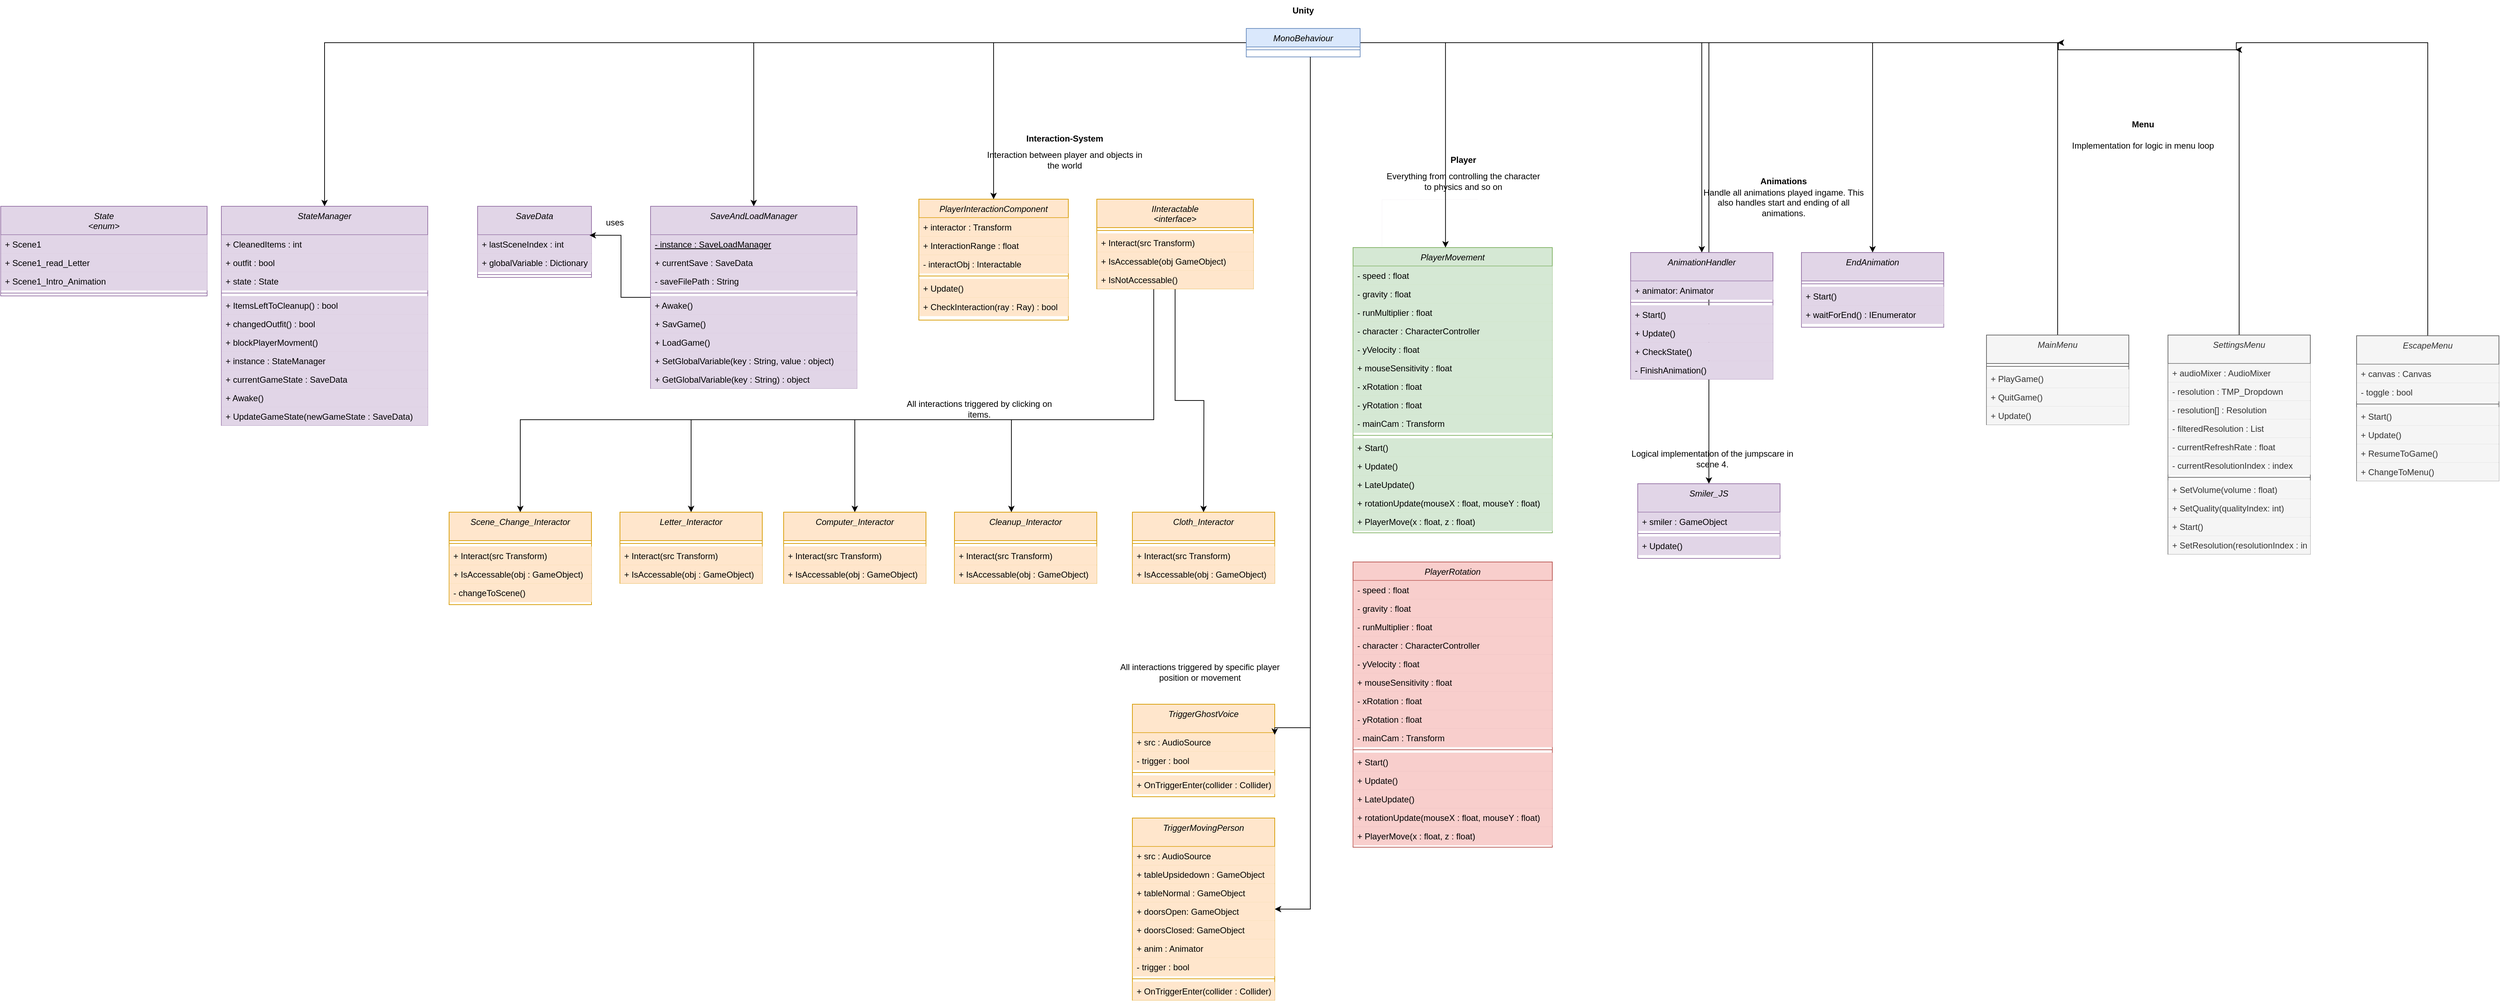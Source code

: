 <mxfile version="25.0.3">
  <diagram id="C5RBs43oDa-KdzZeNtuy" name="Page-1">
    <mxGraphModel dx="3088" dy="780" grid="1" gridSize="10" guides="1" tooltips="1" connect="1" arrows="1" fold="1" page="1" pageScale="1" pageWidth="827" pageHeight="1169" math="0" shadow="0">
      <root>
        <mxCell id="WIyWlLk6GJQsqaUBKTNV-0" />
        <mxCell id="WIyWlLk6GJQsqaUBKTNV-1" parent="WIyWlLk6GJQsqaUBKTNV-0" />
        <mxCell id="OHMmMJUJzhCGPTBA_zFM-0" value="PlayerInteractionComponent" style="swimlane;fontStyle=2;align=center;verticalAlign=top;childLayout=stackLayout;horizontal=1;startSize=26;horizontalStack=0;resizeParent=1;resizeLast=0;collapsible=1;marginBottom=0;rounded=0;shadow=0;strokeWidth=1;fillColor=#ffe6cc;strokeColor=#d79b00;" parent="WIyWlLk6GJQsqaUBKTNV-1" vertex="1">
          <mxGeometry x="70" y="910" width="210" height="170" as="geometry">
            <mxRectangle x="230" y="140" width="160" height="26" as="alternateBounds" />
          </mxGeometry>
        </mxCell>
        <mxCell id="OHMmMJUJzhCGPTBA_zFM-2" value="+ interactor : Transform" style="text;align=left;verticalAlign=top;spacingLeft=4;spacingRight=4;overflow=hidden;rotatable=0;points=[[0,0.5],[1,0.5]];portConstraint=eastwest;rounded=0;shadow=0;html=0;fillColor=#ffe6cc;strokeColor=#d79b00;strokeWidth=0;" parent="OHMmMJUJzhCGPTBA_zFM-0" vertex="1">
          <mxGeometry y="26" width="210" height="26" as="geometry" />
        </mxCell>
        <mxCell id="yCHAU9nUzkJ8-D3w7hx4-27" value="+ InteractionRange : float" style="text;align=left;verticalAlign=top;spacingLeft=4;spacingRight=4;overflow=hidden;rotatable=0;points=[[0,0.5],[1,0.5]];portConstraint=eastwest;rounded=0;shadow=0;html=0;fillColor=#ffe6cc;strokeColor=#d79b00;strokeWidth=0;" parent="OHMmMJUJzhCGPTBA_zFM-0" vertex="1">
          <mxGeometry y="52" width="210" height="26" as="geometry" />
        </mxCell>
        <mxCell id="yCHAU9nUzkJ8-D3w7hx4-26" value="- interactObj : Interactable" style="text;align=left;verticalAlign=top;spacingLeft=4;spacingRight=4;overflow=hidden;rotatable=0;points=[[0,0.5],[1,0.5]];portConstraint=eastwest;rounded=0;shadow=0;html=0;fillColor=#ffe6cc;strokeColor=#d79b00;strokeWidth=0;" parent="OHMmMJUJzhCGPTBA_zFM-0" vertex="1">
          <mxGeometry y="78" width="210" height="26" as="geometry" />
        </mxCell>
        <mxCell id="OHMmMJUJzhCGPTBA_zFM-4" value="" style="line;html=1;strokeWidth=1;align=left;verticalAlign=middle;spacingTop=-1;spacingLeft=3;spacingRight=3;rotatable=0;labelPosition=right;points=[];portConstraint=eastwest;fillColor=#ffe6cc;strokeColor=#d79b00;" parent="OHMmMJUJzhCGPTBA_zFM-0" vertex="1">
          <mxGeometry y="104" width="210" height="8" as="geometry" />
        </mxCell>
        <mxCell id="yCHAU9nUzkJ8-D3w7hx4-28" value="+ Update()" style="text;align=left;verticalAlign=top;spacingLeft=4;spacingRight=4;overflow=hidden;rotatable=0;points=[[0,0.5],[1,0.5]];portConstraint=eastwest;fillColor=#ffe6cc;strokeColor=#d79b00;strokeWidth=0;" parent="OHMmMJUJzhCGPTBA_zFM-0" vertex="1">
          <mxGeometry y="112" width="210" height="26" as="geometry" />
        </mxCell>
        <mxCell id="OHMmMJUJzhCGPTBA_zFM-5" value="+ CheckInteraction(ray : Ray) : bool" style="text;align=left;verticalAlign=top;spacingLeft=4;spacingRight=4;overflow=hidden;rotatable=0;points=[[0,0.5],[1,0.5]];portConstraint=eastwest;fillColor=#ffe6cc;strokeColor=#d79b00;strokeWidth=0;" parent="OHMmMJUJzhCGPTBA_zFM-0" vertex="1">
          <mxGeometry y="138" width="210" height="26" as="geometry" />
        </mxCell>
        <mxCell id="OHMmMJUJzhCGPTBA_zFM-6" value="Interaction-System" style="text;html=1;align=center;verticalAlign=middle;whiteSpace=wrap;rounded=0;fontStyle=1" parent="WIyWlLk6GJQsqaUBKTNV-1" vertex="1">
          <mxGeometry x="190" y="810" width="170" height="30" as="geometry" />
        </mxCell>
        <mxCell id="OHMmMJUJzhCGPTBA_zFM-15" style="edgeStyle=orthogonalEdgeStyle;rounded=0;orthogonalLoop=1;jettySize=auto;html=1;" parent="WIyWlLk6GJQsqaUBKTNV-1" source="OHMmMJUJzhCGPTBA_zFM-8" target="OHMmMJUJzhCGPTBA_zFM-0" edge="1">
          <mxGeometry relative="1" as="geometry" />
        </mxCell>
        <mxCell id="FouDV8sX9tt74fb2Loey-64" style="edgeStyle=orthogonalEdgeStyle;rounded=0;orthogonalLoop=1;jettySize=auto;html=1;entryX=0.5;entryY=0;entryDx=0;entryDy=0;" parent="WIyWlLk6GJQsqaUBKTNV-1" source="OHMmMJUJzhCGPTBA_zFM-8" target="FouDV8sX9tt74fb2Loey-51" edge="1">
          <mxGeometry relative="1" as="geometry" />
        </mxCell>
        <mxCell id="FouDV8sX9tt74fb2Loey-100" style="edgeStyle=orthogonalEdgeStyle;rounded=0;orthogonalLoop=1;jettySize=auto;html=1;entryX=0.5;entryY=0;entryDx=0;entryDy=0;" parent="WIyWlLk6GJQsqaUBKTNV-1" source="OHMmMJUJzhCGPTBA_zFM-8" target="FouDV8sX9tt74fb2Loey-78" edge="1">
          <mxGeometry relative="1" as="geometry" />
        </mxCell>
        <mxCell id="yCHAU9nUzkJ8-D3w7hx4-16" style="edgeStyle=orthogonalEdgeStyle;rounded=0;orthogonalLoop=1;jettySize=auto;html=1;entryX=0.5;entryY=0;entryDx=0;entryDy=0;" parent="WIyWlLk6GJQsqaUBKTNV-1" source="OHMmMJUJzhCGPTBA_zFM-8" target="yCHAU9nUzkJ8-D3w7hx4-0" edge="1">
          <mxGeometry relative="1" as="geometry">
            <Array as="points">
              <mxPoint x="1170" y="690" />
            </Array>
          </mxGeometry>
        </mxCell>
        <mxCell id="yCHAU9nUzkJ8-D3w7hx4-17" style="edgeStyle=orthogonalEdgeStyle;rounded=0;orthogonalLoop=1;jettySize=auto;html=1;entryX=0.5;entryY=0;entryDx=0;entryDy=0;" parent="WIyWlLk6GJQsqaUBKTNV-1" source="OHMmMJUJzhCGPTBA_zFM-8" target="yCHAU9nUzkJ8-D3w7hx4-7" edge="1">
          <mxGeometry relative="1" as="geometry" />
        </mxCell>
        <mxCell id="yCHAU9nUzkJ8-D3w7hx4-23" style="edgeStyle=orthogonalEdgeStyle;rounded=0;orthogonalLoop=1;jettySize=auto;html=1;" parent="WIyWlLk6GJQsqaUBKTNV-1" source="OHMmMJUJzhCGPTBA_zFM-8" target="yCHAU9nUzkJ8-D3w7hx4-18" edge="1">
          <mxGeometry relative="1" as="geometry" />
        </mxCell>
        <mxCell id="yCHAU9nUzkJ8-D3w7hx4-51" style="edgeStyle=orthogonalEdgeStyle;rounded=0;orthogonalLoop=1;jettySize=auto;html=1;entryX=1;entryY=0.5;entryDx=0;entryDy=0;" parent="WIyWlLk6GJQsqaUBKTNV-1" source="OHMmMJUJzhCGPTBA_zFM-8" target="yCHAU9nUzkJ8-D3w7hx4-41" edge="1">
          <mxGeometry relative="1" as="geometry">
            <Array as="points">
              <mxPoint x="620" y="1908" />
            </Array>
          </mxGeometry>
        </mxCell>
        <mxCell id="OHMmMJUJzhCGPTBA_zFM-8" value="MonoBehaviour" style="swimlane;fontStyle=2;align=center;verticalAlign=top;childLayout=stackLayout;horizontal=1;startSize=26;horizontalStack=0;resizeParent=1;resizeLast=0;collapsible=1;marginBottom=0;rounded=0;shadow=0;strokeWidth=1;fillColor=#dae8fc;strokeColor=#6c8ebf;" parent="WIyWlLk6GJQsqaUBKTNV-1" vertex="1">
          <mxGeometry x="530" y="670" width="160" height="40" as="geometry">
            <mxRectangle x="230" y="140" width="160" height="26" as="alternateBounds" />
          </mxGeometry>
        </mxCell>
        <mxCell id="OHMmMJUJzhCGPTBA_zFM-12" value="" style="line;html=1;strokeWidth=1;align=left;verticalAlign=middle;spacingTop=-1;spacingLeft=3;spacingRight=3;rotatable=0;labelPosition=right;points=[];portConstraint=eastwest;fillColor=#dae8fc;strokeColor=#6c8ebf;" parent="OHMmMJUJzhCGPTBA_zFM-8" vertex="1">
          <mxGeometry y="26" width="160" height="8" as="geometry" />
        </mxCell>
        <mxCell id="FouDV8sX9tt74fb2Loey-3" style="edgeStyle=orthogonalEdgeStyle;rounded=0;orthogonalLoop=1;jettySize=auto;html=1;" parent="WIyWlLk6GJQsqaUBKTNV-1" source="OHMmMJUJzhCGPTBA_zFM-16" target="FouDV8sX9tt74fb2Loey-0" edge="1">
          <mxGeometry relative="1" as="geometry">
            <Array as="points">
              <mxPoint x="400" y="1220" />
              <mxPoint x="200" y="1220" />
            </Array>
          </mxGeometry>
        </mxCell>
        <mxCell id="FouDV8sX9tt74fb2Loey-4" style="edgeStyle=orthogonalEdgeStyle;rounded=0;orthogonalLoop=1;jettySize=auto;html=1;" parent="WIyWlLk6GJQsqaUBKTNV-1" source="OHMmMJUJzhCGPTBA_zFM-16" edge="1">
          <mxGeometry relative="1" as="geometry">
            <mxPoint x="470" y="1350" as="targetPoint" />
          </mxGeometry>
        </mxCell>
        <mxCell id="FouDV8sX9tt74fb2Loey-14" style="edgeStyle=orthogonalEdgeStyle;rounded=0;orthogonalLoop=1;jettySize=auto;html=1;" parent="WIyWlLk6GJQsqaUBKTNV-1" source="OHMmMJUJzhCGPTBA_zFM-16" target="FouDV8sX9tt74fb2Loey-10" edge="1">
          <mxGeometry relative="1" as="geometry">
            <Array as="points">
              <mxPoint x="400" y="1220" />
              <mxPoint x="-20" y="1220" />
            </Array>
          </mxGeometry>
        </mxCell>
        <mxCell id="FouDV8sX9tt74fb2Loey-19" style="edgeStyle=orthogonalEdgeStyle;rounded=0;orthogonalLoop=1;jettySize=auto;html=1;" parent="WIyWlLk6GJQsqaUBKTNV-1" source="OHMmMJUJzhCGPTBA_zFM-16" target="FouDV8sX9tt74fb2Loey-15" edge="1">
          <mxGeometry relative="1" as="geometry">
            <Array as="points">
              <mxPoint x="400" y="1220" />
              <mxPoint x="-250" y="1220" />
            </Array>
          </mxGeometry>
        </mxCell>
        <mxCell id="FouDV8sX9tt74fb2Loey-24" style="edgeStyle=orthogonalEdgeStyle;rounded=0;orthogonalLoop=1;jettySize=auto;html=1;entryX=0.5;entryY=0;entryDx=0;entryDy=0;" parent="WIyWlLk6GJQsqaUBKTNV-1" source="OHMmMJUJzhCGPTBA_zFM-16" target="FouDV8sX9tt74fb2Loey-20" edge="1">
          <mxGeometry relative="1" as="geometry">
            <Array as="points">
              <mxPoint x="400" y="1220" />
              <mxPoint x="-490" y="1220" />
            </Array>
          </mxGeometry>
        </mxCell>
        <mxCell id="OHMmMJUJzhCGPTBA_zFM-16" value="IInteractable&#xa;&lt;interface&gt;" style="swimlane;fontStyle=2;align=center;verticalAlign=top;childLayout=stackLayout;horizontal=1;startSize=40;horizontalStack=0;resizeParent=1;resizeLast=0;collapsible=1;marginBottom=0;rounded=0;shadow=0;strokeWidth=1;fillColor=#ffe6cc;strokeColor=#d79b00;" parent="WIyWlLk6GJQsqaUBKTNV-1" vertex="1">
          <mxGeometry x="320" y="910" width="220" height="126" as="geometry">
            <mxRectangle x="230" y="140" width="160" height="26" as="alternateBounds" />
          </mxGeometry>
        </mxCell>
        <mxCell id="OHMmMJUJzhCGPTBA_zFM-20" value="" style="line;html=1;strokeWidth=1;align=left;verticalAlign=middle;spacingTop=-1;spacingLeft=3;spacingRight=3;rotatable=0;labelPosition=right;points=[];portConstraint=eastwest;fillColor=#ffe6cc;strokeColor=#d79b00;" parent="OHMmMJUJzhCGPTBA_zFM-16" vertex="1">
          <mxGeometry y="40" width="220" height="8" as="geometry" />
        </mxCell>
        <mxCell id="OHMmMJUJzhCGPTBA_zFM-21" value="+ Interact(src Transform)" style="text;align=left;verticalAlign=top;spacingLeft=4;spacingRight=4;overflow=hidden;rotatable=0;points=[[0,0.5],[1,0.5]];portConstraint=eastwest;fillColor=#ffe6cc;strokeColor=#d79b00;strokeWidth=0;" parent="OHMmMJUJzhCGPTBA_zFM-16" vertex="1">
          <mxGeometry y="48" width="220" height="26" as="geometry" />
        </mxCell>
        <mxCell id="yCHAU9nUzkJ8-D3w7hx4-24" value="+ IsAccessable(obj GameObject)" style="text;align=left;verticalAlign=top;spacingLeft=4;spacingRight=4;overflow=hidden;rotatable=0;points=[[0,0.5],[1,0.5]];portConstraint=eastwest;fillColor=#ffe6cc;strokeColor=#d79b00;strokeWidth=0;" parent="OHMmMJUJzhCGPTBA_zFM-16" vertex="1">
          <mxGeometry y="74" width="220" height="26" as="geometry" />
        </mxCell>
        <mxCell id="yCHAU9nUzkJ8-D3w7hx4-25" value="+ IsNotAccessable()" style="text;align=left;verticalAlign=top;spacingLeft=4;spacingRight=4;overflow=hidden;rotatable=0;points=[[0,0.5],[1,0.5]];portConstraint=eastwest;fillColor=#ffe6cc;strokeColor=#d79b00;strokeWidth=0;" parent="OHMmMJUJzhCGPTBA_zFM-16" vertex="1">
          <mxGeometry y="100" width="220" height="26" as="geometry" />
        </mxCell>
        <mxCell id="OHMmMJUJzhCGPTBA_zFM-59" style="edgeStyle=orthogonalEdgeStyle;rounded=0;orthogonalLoop=1;jettySize=auto;html=1;entryX=0.5;entryY=0;entryDx=0;entryDy=0;fillColor=#FF6666;strokeColor=#9673a6;strokeWidth=0;" parent="WIyWlLk6GJQsqaUBKTNV-1" edge="1">
          <mxGeometry relative="1" as="geometry">
            <mxPoint x="855" y="910.0" as="sourcePoint" />
            <mxPoint x="720" y="1212" as="targetPoint" />
          </mxGeometry>
        </mxCell>
        <mxCell id="OHMmMJUJzhCGPTBA_zFM-62" value="Menu" style="text;html=1;align=center;verticalAlign=middle;whiteSpace=wrap;rounded=0;fontStyle=1" parent="WIyWlLk6GJQsqaUBKTNV-1" vertex="1">
          <mxGeometry x="1705" y="790" width="170" height="30" as="geometry" />
        </mxCell>
        <mxCell id="OHMmMJUJzhCGPTBA_zFM-63" value="Interaction between player and objects in the world" style="text;html=1;align=center;verticalAlign=middle;whiteSpace=wrap;rounded=0;" parent="WIyWlLk6GJQsqaUBKTNV-1" vertex="1">
          <mxGeometry x="160" y="840" width="230" height="30" as="geometry" />
        </mxCell>
        <mxCell id="OHMmMJUJzhCGPTBA_zFM-65" value="Implementation for logic in menu loop" style="text;html=1;align=center;verticalAlign=middle;whiteSpace=wrap;rounded=0;" parent="WIyWlLk6GJQsqaUBKTNV-1" vertex="1">
          <mxGeometry x="1675" y="820" width="230" height="30" as="geometry" />
        </mxCell>
        <mxCell id="OHMmMJUJzhCGPTBA_zFM-66" value="Unity" style="text;html=1;align=center;verticalAlign=middle;whiteSpace=wrap;rounded=0;fontStyle=1" parent="WIyWlLk6GJQsqaUBKTNV-1" vertex="1">
          <mxGeometry x="525" y="630" width="170" height="30" as="geometry" />
        </mxCell>
        <mxCell id="OHMmMJUJzhCGPTBA_zFM-67" value="Player" style="text;html=1;align=center;verticalAlign=middle;whiteSpace=wrap;rounded=0;fontStyle=1" parent="WIyWlLk6GJQsqaUBKTNV-1" vertex="1">
          <mxGeometry x="750" y="840" width="170" height="30" as="geometry" />
        </mxCell>
        <mxCell id="OHMmMJUJzhCGPTBA_zFM-68" value="Everything from controlling the character to physics and so on" style="text;html=1;align=center;verticalAlign=middle;whiteSpace=wrap;rounded=0;" parent="WIyWlLk6GJQsqaUBKTNV-1" vertex="1">
          <mxGeometry x="720" y="870" width="230" height="30" as="geometry" />
        </mxCell>
        <mxCell id="OHMmMJUJzhCGPTBA_zFM-86" value="PlayerMovement" style="swimlane;fontStyle=2;align=center;verticalAlign=top;childLayout=stackLayout;horizontal=1;startSize=26;horizontalStack=0;resizeParent=1;resizeLast=0;collapsible=1;marginBottom=0;rounded=0;shadow=0;strokeWidth=1;fillColor=#d5e8d4;strokeColor=#82b366;" parent="WIyWlLk6GJQsqaUBKTNV-1" vertex="1">
          <mxGeometry x="680" y="978" width="280" height="401" as="geometry">
            <mxRectangle x="230" y="140" width="160" height="26" as="alternateBounds" />
          </mxGeometry>
        </mxCell>
        <mxCell id="OHMmMJUJzhCGPTBA_zFM-87" value="- speed : float" style="text;align=left;verticalAlign=top;spacingLeft=4;spacingRight=4;overflow=hidden;rotatable=0;points=[[0,0.5],[1,0.5]];portConstraint=eastwest;fillColor=#d5e8d4;strokeColor=#82b366;strokeWidth=0;" parent="OHMmMJUJzhCGPTBA_zFM-86" vertex="1">
          <mxGeometry y="26" width="280" height="26" as="geometry" />
        </mxCell>
        <mxCell id="OHMmMJUJzhCGPTBA_zFM-88" value="- gravity : float" style="text;align=left;verticalAlign=top;spacingLeft=4;spacingRight=4;overflow=hidden;rotatable=0;points=[[0,0.5],[1,0.5]];portConstraint=eastwest;fillColor=#d5e8d4;strokeColor=#82b366;strokeWidth=0;" parent="OHMmMJUJzhCGPTBA_zFM-86" vertex="1">
          <mxGeometry y="52" width="280" height="26" as="geometry" />
        </mxCell>
        <mxCell id="OHMmMJUJzhCGPTBA_zFM-95" value="- runMultiplier : float" style="text;align=left;verticalAlign=top;spacingLeft=4;spacingRight=4;overflow=hidden;rotatable=0;points=[[0,0.5],[1,0.5]];portConstraint=eastwest;fillColor=#d5e8d4;strokeColor=#82b366;strokeWidth=0;" parent="OHMmMJUJzhCGPTBA_zFM-86" vertex="1">
          <mxGeometry y="78" width="280" height="26" as="geometry" />
        </mxCell>
        <mxCell id="F1HSSt5OaTNB4dRC-KFn-1" value="- character : CharacterController" style="text;align=left;verticalAlign=top;spacingLeft=4;spacingRight=4;overflow=hidden;rotatable=0;points=[[0,0.5],[1,0.5]];portConstraint=eastwest;fillColor=#d5e8d4;strokeColor=#82b366;strokeWidth=0;" parent="OHMmMJUJzhCGPTBA_zFM-86" vertex="1">
          <mxGeometry y="104" width="280" height="26" as="geometry" />
        </mxCell>
        <mxCell id="F1HSSt5OaTNB4dRC-KFn-5" value="- yVelocity : float" style="text;align=left;verticalAlign=top;spacingLeft=4;spacingRight=4;overflow=hidden;rotatable=0;points=[[0,0.5],[1,0.5]];portConstraint=eastwest;fillColor=#d5e8d4;strokeColor=#82b366;strokeWidth=0;" parent="OHMmMJUJzhCGPTBA_zFM-86" vertex="1">
          <mxGeometry y="130" width="280" height="26" as="geometry" />
        </mxCell>
        <mxCell id="F1HSSt5OaTNB4dRC-KFn-8" value="+ mouseSensitivity : float" style="text;align=left;verticalAlign=top;spacingLeft=4;spacingRight=4;overflow=hidden;rotatable=0;points=[[0,0.5],[1,0.5]];portConstraint=eastwest;fillColor=#d5e8d4;strokeColor=#82b366;strokeWidth=0;" parent="OHMmMJUJzhCGPTBA_zFM-86" vertex="1">
          <mxGeometry y="156" width="280" height="26" as="geometry" />
        </mxCell>
        <mxCell id="F1HSSt5OaTNB4dRC-KFn-7" value="- xRotation : float" style="text;align=left;verticalAlign=top;spacingLeft=4;spacingRight=4;overflow=hidden;rotatable=0;points=[[0,0.5],[1,0.5]];portConstraint=eastwest;fillColor=#d5e8d4;strokeColor=#82b366;strokeWidth=0;" parent="OHMmMJUJzhCGPTBA_zFM-86" vertex="1">
          <mxGeometry y="182" width="280" height="26" as="geometry" />
        </mxCell>
        <mxCell id="F1HSSt5OaTNB4dRC-KFn-6" value="- yRotation : float" style="text;align=left;verticalAlign=top;spacingLeft=4;spacingRight=4;overflow=hidden;rotatable=0;points=[[0,0.5],[1,0.5]];portConstraint=eastwest;fillColor=#d5e8d4;strokeColor=#82b366;strokeWidth=0;" parent="OHMmMJUJzhCGPTBA_zFM-86" vertex="1">
          <mxGeometry y="208" width="280" height="26" as="geometry" />
        </mxCell>
        <mxCell id="F1HSSt5OaTNB4dRC-KFn-2" value="- mainCam : Transform" style="text;align=left;verticalAlign=top;spacingLeft=4;spacingRight=4;overflow=hidden;rotatable=0;points=[[0,0.5],[1,0.5]];portConstraint=eastwest;fillColor=#d5e8d4;strokeColor=#82b366;strokeWidth=0;" parent="OHMmMJUJzhCGPTBA_zFM-86" vertex="1">
          <mxGeometry y="234" width="280" height="26" as="geometry" />
        </mxCell>
        <mxCell id="OHMmMJUJzhCGPTBA_zFM-91" value="" style="line;html=1;strokeWidth=1;align=left;verticalAlign=middle;spacingTop=-1;spacingLeft=3;spacingRight=3;rotatable=0;labelPosition=right;points=[];portConstraint=eastwest;fillColor=#d5e8d4;strokeColor=#82b366;" parent="OHMmMJUJzhCGPTBA_zFM-86" vertex="1">
          <mxGeometry y="260" width="280" height="8" as="geometry" />
        </mxCell>
        <mxCell id="OHMmMJUJzhCGPTBA_zFM-92" value="+ Start()" style="text;align=left;verticalAlign=top;spacingLeft=4;spacingRight=4;overflow=hidden;rotatable=0;points=[[0,0.5],[1,0.5]];portConstraint=eastwest;fillColor=#d5e8d4;strokeColor=#82b366;strokeWidth=0;" parent="OHMmMJUJzhCGPTBA_zFM-86" vertex="1">
          <mxGeometry y="268" width="280" height="26" as="geometry" />
        </mxCell>
        <mxCell id="OHMmMJUJzhCGPTBA_zFM-93" value="+ Update()" style="text;align=left;verticalAlign=top;spacingLeft=4;spacingRight=4;overflow=hidden;rotatable=0;points=[[0,0.5],[1,0.5]];portConstraint=eastwest;fillColor=#d5e8d4;strokeColor=#82b366;strokeWidth=0;" parent="OHMmMJUJzhCGPTBA_zFM-86" vertex="1">
          <mxGeometry y="294" width="280" height="26" as="geometry" />
        </mxCell>
        <mxCell id="OHMmMJUJzhCGPTBA_zFM-99" value="+ LateUpdate()" style="text;align=left;verticalAlign=top;spacingLeft=4;spacingRight=4;overflow=hidden;rotatable=0;points=[[0,0.5],[1,0.5]];portConstraint=eastwest;fillColor=#d5e8d4;strokeColor=#82b366;strokeWidth=0;" parent="OHMmMJUJzhCGPTBA_zFM-86" vertex="1">
          <mxGeometry y="320" width="280" height="26" as="geometry" />
        </mxCell>
        <mxCell id="F1HSSt5OaTNB4dRC-KFn-9" value="+ rotationUpdate(mouseX : float, mouseY : float)" style="text;align=left;verticalAlign=top;spacingLeft=4;spacingRight=4;overflow=hidden;rotatable=0;points=[[0,0.5],[1,0.5]];portConstraint=eastwest;fillColor=#d5e8d4;strokeColor=#82b366;strokeWidth=0;" parent="OHMmMJUJzhCGPTBA_zFM-86" vertex="1">
          <mxGeometry y="346" width="280" height="26" as="geometry" />
        </mxCell>
        <mxCell id="OHMmMJUJzhCGPTBA_zFM-98" value="+ PlayerMove(x : float, z : float)" style="text;align=left;verticalAlign=top;spacingLeft=4;spacingRight=4;overflow=hidden;rotatable=0;points=[[0,0.5],[1,0.5]];portConstraint=eastwest;fillColor=#d5e8d4;strokeColor=#82b366;strokeWidth=0;" parent="OHMmMJUJzhCGPTBA_zFM-86" vertex="1">
          <mxGeometry y="372" width="280" height="26" as="geometry" />
        </mxCell>
        <mxCell id="F1HSSt5OaTNB4dRC-KFn-10" style="edgeStyle=orthogonalEdgeStyle;rounded=0;orthogonalLoop=1;jettySize=auto;html=1;entryX=0.464;entryY=0;entryDx=0;entryDy=0;entryPerimeter=0;exitX=0.5;exitY=0;exitDx=0;exitDy=0;" parent="WIyWlLk6GJQsqaUBKTNV-1" target="OHMmMJUJzhCGPTBA_zFM-86" edge="1" source="FouDV8sX9tt74fb2Loey-31">
          <mxGeometry relative="1" as="geometry">
            <mxPoint x="1455" y="690" as="sourcePoint" />
            <Array as="points">
              <mxPoint x="1670" y="690" />
              <mxPoint x="810" y="690" />
            </Array>
          </mxGeometry>
        </mxCell>
        <mxCell id="FouDV8sX9tt74fb2Loey-0" value="Cleanup_Interactor&#xa;" style="swimlane;fontStyle=2;align=center;verticalAlign=top;childLayout=stackLayout;horizontal=1;startSize=40;horizontalStack=0;resizeParent=1;resizeLast=0;collapsible=1;marginBottom=0;rounded=0;shadow=0;strokeWidth=1;fillColor=#ffe6cc;strokeColor=#d79b00;" parent="WIyWlLk6GJQsqaUBKTNV-1" vertex="1">
          <mxGeometry x="120" y="1350" width="200" height="100" as="geometry">
            <mxRectangle x="230" y="140" width="160" height="26" as="alternateBounds" />
          </mxGeometry>
        </mxCell>
        <mxCell id="FouDV8sX9tt74fb2Loey-1" value="" style="line;html=1;strokeWidth=1;align=left;verticalAlign=middle;spacingTop=-1;spacingLeft=3;spacingRight=3;rotatable=0;labelPosition=right;points=[];portConstraint=eastwest;fillColor=#ffe6cc;strokeColor=#d79b00;" parent="FouDV8sX9tt74fb2Loey-0" vertex="1">
          <mxGeometry y="40" width="200" height="8" as="geometry" />
        </mxCell>
        <mxCell id="FouDV8sX9tt74fb2Loey-2" value="+ Interact(src Transform)" style="text;align=left;verticalAlign=top;spacingLeft=4;spacingRight=4;overflow=hidden;rotatable=0;points=[[0,0.5],[1,0.5]];portConstraint=eastwest;fillColor=#ffe6cc;strokeColor=#d79b00;strokeWidth=0;" parent="FouDV8sX9tt74fb2Loey-0" vertex="1">
          <mxGeometry y="48" width="200" height="26" as="geometry" />
        </mxCell>
        <mxCell id="FouDV8sX9tt74fb2Loey-5" value="+ IsAccessable(obj : GameObject)&#xa;" style="text;align=left;verticalAlign=top;spacingLeft=4;spacingRight=4;overflow=hidden;rotatable=0;points=[[0,0.5],[1,0.5]];portConstraint=eastwest;fillColor=#ffe6cc;strokeColor=#d79b00;strokeWidth=0;" parent="FouDV8sX9tt74fb2Loey-0" vertex="1">
          <mxGeometry y="74" width="200" height="26" as="geometry" />
        </mxCell>
        <mxCell id="FouDV8sX9tt74fb2Loey-6" value="Cloth_Interactor" style="swimlane;fontStyle=2;align=center;verticalAlign=top;childLayout=stackLayout;horizontal=1;startSize=40;horizontalStack=0;resizeParent=1;resizeLast=0;collapsible=1;marginBottom=0;rounded=0;shadow=0;strokeWidth=1;fillColor=#ffe6cc;strokeColor=#d79b00;" parent="WIyWlLk6GJQsqaUBKTNV-1" vertex="1">
          <mxGeometry x="370" y="1350" width="200" height="100" as="geometry">
            <mxRectangle x="230" y="140" width="160" height="26" as="alternateBounds" />
          </mxGeometry>
        </mxCell>
        <mxCell id="FouDV8sX9tt74fb2Loey-7" value="" style="line;html=1;strokeWidth=1;align=left;verticalAlign=middle;spacingTop=-1;spacingLeft=3;spacingRight=3;rotatable=0;labelPosition=right;points=[];portConstraint=eastwest;fillColor=#ffe6cc;strokeColor=#d79b00;" parent="FouDV8sX9tt74fb2Loey-6" vertex="1">
          <mxGeometry y="40" width="200" height="8" as="geometry" />
        </mxCell>
        <mxCell id="FouDV8sX9tt74fb2Loey-8" value="+ Interact(src Transform)" style="text;align=left;verticalAlign=top;spacingLeft=4;spacingRight=4;overflow=hidden;rotatable=0;points=[[0,0.5],[1,0.5]];portConstraint=eastwest;fillColor=#ffe6cc;strokeColor=#d79b00;strokeWidth=0;" parent="FouDV8sX9tt74fb2Loey-6" vertex="1">
          <mxGeometry y="48" width="200" height="26" as="geometry" />
        </mxCell>
        <mxCell id="FouDV8sX9tt74fb2Loey-9" value="+ IsAccessable(obj : GameObject)&#xa;" style="text;align=left;verticalAlign=top;spacingLeft=4;spacingRight=4;overflow=hidden;rotatable=0;points=[[0,0.5],[1,0.5]];portConstraint=eastwest;fillColor=#ffe6cc;strokeColor=#d79b00;strokeWidth=0;" parent="FouDV8sX9tt74fb2Loey-6" vertex="1">
          <mxGeometry y="74" width="200" height="26" as="geometry" />
        </mxCell>
        <mxCell id="FouDV8sX9tt74fb2Loey-10" value="Computer_Interactor" style="swimlane;fontStyle=2;align=center;verticalAlign=top;childLayout=stackLayout;horizontal=1;startSize=40;horizontalStack=0;resizeParent=1;resizeLast=0;collapsible=1;marginBottom=0;rounded=0;shadow=0;strokeWidth=1;fillColor=#ffe6cc;strokeColor=#d79b00;" parent="WIyWlLk6GJQsqaUBKTNV-1" vertex="1">
          <mxGeometry x="-120" y="1350" width="200" height="100" as="geometry">
            <mxRectangle x="230" y="140" width="160" height="26" as="alternateBounds" />
          </mxGeometry>
        </mxCell>
        <mxCell id="FouDV8sX9tt74fb2Loey-11" value="" style="line;html=1;strokeWidth=1;align=left;verticalAlign=middle;spacingTop=-1;spacingLeft=3;spacingRight=3;rotatable=0;labelPosition=right;points=[];portConstraint=eastwest;fillColor=#ffe6cc;strokeColor=#d79b00;" parent="FouDV8sX9tt74fb2Loey-10" vertex="1">
          <mxGeometry y="40" width="200" height="8" as="geometry" />
        </mxCell>
        <mxCell id="FouDV8sX9tt74fb2Loey-12" value="+ Interact(src Transform)" style="text;align=left;verticalAlign=top;spacingLeft=4;spacingRight=4;overflow=hidden;rotatable=0;points=[[0,0.5],[1,0.5]];portConstraint=eastwest;fillColor=#ffe6cc;strokeColor=#d79b00;strokeWidth=0;" parent="FouDV8sX9tt74fb2Loey-10" vertex="1">
          <mxGeometry y="48" width="200" height="26" as="geometry" />
        </mxCell>
        <mxCell id="FouDV8sX9tt74fb2Loey-13" value="+ IsAccessable(obj : GameObject)&#xa;" style="text;align=left;verticalAlign=top;spacingLeft=4;spacingRight=4;overflow=hidden;rotatable=0;points=[[0,0.5],[1,0.5]];portConstraint=eastwest;fillColor=#ffe6cc;strokeColor=#d79b00;strokeWidth=0;" parent="FouDV8sX9tt74fb2Loey-10" vertex="1">
          <mxGeometry y="74" width="200" height="26" as="geometry" />
        </mxCell>
        <mxCell id="FouDV8sX9tt74fb2Loey-15" value="Letter_Interactor" style="swimlane;fontStyle=2;align=center;verticalAlign=top;childLayout=stackLayout;horizontal=1;startSize=40;horizontalStack=0;resizeParent=1;resizeLast=0;collapsible=1;marginBottom=0;rounded=0;shadow=0;strokeWidth=1;fillColor=#ffe6cc;strokeColor=#d79b00;" parent="WIyWlLk6GJQsqaUBKTNV-1" vertex="1">
          <mxGeometry x="-350" y="1350" width="200" height="100" as="geometry">
            <mxRectangle x="230" y="140" width="160" height="26" as="alternateBounds" />
          </mxGeometry>
        </mxCell>
        <mxCell id="FouDV8sX9tt74fb2Loey-16" value="" style="line;html=1;strokeWidth=1;align=left;verticalAlign=middle;spacingTop=-1;spacingLeft=3;spacingRight=3;rotatable=0;labelPosition=right;points=[];portConstraint=eastwest;fillColor=#ffe6cc;strokeColor=#d79b00;" parent="FouDV8sX9tt74fb2Loey-15" vertex="1">
          <mxGeometry y="40" width="200" height="8" as="geometry" />
        </mxCell>
        <mxCell id="FouDV8sX9tt74fb2Loey-17" value="+ Interact(src Transform)" style="text;align=left;verticalAlign=top;spacingLeft=4;spacingRight=4;overflow=hidden;rotatable=0;points=[[0,0.5],[1,0.5]];portConstraint=eastwest;fillColor=#ffe6cc;strokeColor=#d79b00;strokeWidth=0;" parent="FouDV8sX9tt74fb2Loey-15" vertex="1">
          <mxGeometry y="48" width="200" height="26" as="geometry" />
        </mxCell>
        <mxCell id="FouDV8sX9tt74fb2Loey-18" value="+ IsAccessable(obj : GameObject)&#xa;" style="text;align=left;verticalAlign=top;spacingLeft=4;spacingRight=4;overflow=hidden;rotatable=0;points=[[0,0.5],[1,0.5]];portConstraint=eastwest;fillColor=#ffe6cc;strokeColor=#d79b00;strokeWidth=0;" parent="FouDV8sX9tt74fb2Loey-15" vertex="1">
          <mxGeometry y="74" width="200" height="26" as="geometry" />
        </mxCell>
        <mxCell id="FouDV8sX9tt74fb2Loey-20" value="Scene_Change_Interactor" style="swimlane;fontStyle=2;align=center;verticalAlign=top;childLayout=stackLayout;horizontal=1;startSize=40;horizontalStack=0;resizeParent=1;resizeLast=0;collapsible=1;marginBottom=0;rounded=0;shadow=0;strokeWidth=1;fillColor=#ffe6cc;strokeColor=#d79b00;" parent="WIyWlLk6GJQsqaUBKTNV-1" vertex="1">
          <mxGeometry x="-590" y="1350" width="200" height="130" as="geometry">
            <mxRectangle x="230" y="140" width="160" height="26" as="alternateBounds" />
          </mxGeometry>
        </mxCell>
        <mxCell id="FouDV8sX9tt74fb2Loey-21" value="" style="line;html=1;strokeWidth=1;align=left;verticalAlign=middle;spacingTop=-1;spacingLeft=3;spacingRight=3;rotatable=0;labelPosition=right;points=[];portConstraint=eastwest;fillColor=#ffe6cc;strokeColor=#d79b00;" parent="FouDV8sX9tt74fb2Loey-20" vertex="1">
          <mxGeometry y="40" width="200" height="8" as="geometry" />
        </mxCell>
        <mxCell id="FouDV8sX9tt74fb2Loey-22" value="+ Interact(src Transform)" style="text;align=left;verticalAlign=top;spacingLeft=4;spacingRight=4;overflow=hidden;rotatable=0;points=[[0,0.5],[1,0.5]];portConstraint=eastwest;fillColor=#ffe6cc;strokeColor=#d79b00;strokeWidth=0;" parent="FouDV8sX9tt74fb2Loey-20" vertex="1">
          <mxGeometry y="48" width="200" height="26" as="geometry" />
        </mxCell>
        <mxCell id="FouDV8sX9tt74fb2Loey-23" value="+ IsAccessable(obj : GameObject)&#xa;" style="text;align=left;verticalAlign=top;spacingLeft=4;spacingRight=4;overflow=hidden;rotatable=0;points=[[0,0.5],[1,0.5]];portConstraint=eastwest;fillColor=#ffe6cc;strokeColor=#d79b00;strokeWidth=0;" parent="FouDV8sX9tt74fb2Loey-20" vertex="1">
          <mxGeometry y="74" width="200" height="26" as="geometry" />
        </mxCell>
        <mxCell id="FouDV8sX9tt74fb2Loey-26" value="- changeToScene()" style="text;align=left;verticalAlign=top;spacingLeft=4;spacingRight=4;overflow=hidden;rotatable=0;points=[[0,0.5],[1,0.5]];portConstraint=eastwest;fillColor=#ffe6cc;strokeColor=#d79b00;strokeWidth=0;" parent="FouDV8sX9tt74fb2Loey-20" vertex="1">
          <mxGeometry y="100" width="200" height="26" as="geometry" />
        </mxCell>
        <mxCell id="FouDV8sX9tt74fb2Loey-31" value="MainMenu" style="swimlane;fontStyle=2;align=center;verticalAlign=top;childLayout=stackLayout;horizontal=1;startSize=40;horizontalStack=0;resizeParent=1;resizeLast=0;collapsible=1;marginBottom=0;rounded=0;shadow=0;strokeWidth=1;fillColor=#f5f5f5;strokeColor=#666666;fontColor=#333333;" parent="WIyWlLk6GJQsqaUBKTNV-1" vertex="1">
          <mxGeometry x="1570" y="1101" width="200" height="126" as="geometry">
            <mxRectangle x="230" y="140" width="160" height="26" as="alternateBounds" />
          </mxGeometry>
        </mxCell>
        <mxCell id="FouDV8sX9tt74fb2Loey-32" value="" style="line;html=1;strokeWidth=1;align=left;verticalAlign=middle;spacingTop=-1;spacingLeft=3;spacingRight=3;rotatable=0;labelPosition=right;points=[];portConstraint=eastwest;fillColor=#f5f5f5;strokeColor=#666666;fontColor=#333333;" parent="FouDV8sX9tt74fb2Loey-31" vertex="1">
          <mxGeometry y="40" width="200" height="8" as="geometry" />
        </mxCell>
        <mxCell id="FouDV8sX9tt74fb2Loey-33" value="+ PlayGame()" style="text;align=left;verticalAlign=top;spacingLeft=4;spacingRight=4;overflow=hidden;rotatable=0;points=[[0,0.5],[1,0.5]];portConstraint=eastwest;fillColor=#f5f5f5;strokeColor=#666666;strokeWidth=0;fontColor=#333333;" parent="FouDV8sX9tt74fb2Loey-31" vertex="1">
          <mxGeometry y="48" width="200" height="26" as="geometry" />
        </mxCell>
        <mxCell id="FouDV8sX9tt74fb2Loey-34" value="+ QuitGame()" style="text;align=left;verticalAlign=top;spacingLeft=4;spacingRight=4;overflow=hidden;rotatable=0;points=[[0,0.5],[1,0.5]];portConstraint=eastwest;fillColor=#f5f5f5;strokeColor=#666666;strokeWidth=0;fontColor=#333333;" parent="FouDV8sX9tt74fb2Loey-31" vertex="1">
          <mxGeometry y="74" width="200" height="26" as="geometry" />
        </mxCell>
        <mxCell id="FouDV8sX9tt74fb2Loey-36" value="+ Update()" style="text;align=left;verticalAlign=top;spacingLeft=4;spacingRight=4;overflow=hidden;rotatable=0;points=[[0,0.5],[1,0.5]];portConstraint=eastwest;fillColor=#f5f5f5;strokeColor=#666666;strokeWidth=0;fontColor=#333333;" parent="FouDV8sX9tt74fb2Loey-31" vertex="1">
          <mxGeometry y="100" width="200" height="26" as="geometry" />
        </mxCell>
        <mxCell id="rClUnSDQpAw8SiGUgsH9-5" style="edgeStyle=orthogonalEdgeStyle;rounded=0;orthogonalLoop=1;jettySize=auto;html=1;" edge="1" parent="WIyWlLk6GJQsqaUBKTNV-1" source="FouDV8sX9tt74fb2Loey-37">
          <mxGeometry relative="1" as="geometry">
            <mxPoint x="1670" y="690" as="targetPoint" />
            <Array as="points">
              <mxPoint x="1925" y="700" />
              <mxPoint x="1671" y="700" />
            </Array>
          </mxGeometry>
        </mxCell>
        <mxCell id="FouDV8sX9tt74fb2Loey-37" value="SettingsMenu" style="swimlane;fontStyle=2;align=center;verticalAlign=top;childLayout=stackLayout;horizontal=1;startSize=40;horizontalStack=0;resizeParent=1;resizeLast=0;collapsible=1;marginBottom=0;rounded=0;shadow=0;strokeWidth=1;fillColor=#f5f5f5;strokeColor=#666666;fontColor=#333333;" parent="WIyWlLk6GJQsqaUBKTNV-1" vertex="1">
          <mxGeometry x="1825" y="1101" width="200" height="308" as="geometry">
            <mxRectangle x="230" y="140" width="160" height="26" as="alternateBounds" />
          </mxGeometry>
        </mxCell>
        <mxCell id="FouDV8sX9tt74fb2Loey-39" value="+ audioMixer : AudioMixer" style="text;align=left;verticalAlign=top;spacingLeft=4;spacingRight=4;overflow=hidden;rotatable=0;points=[[0,0.5],[1,0.5]];portConstraint=eastwest;fillColor=#f5f5f5;strokeColor=#666666;strokeWidth=0;fontColor=#333333;" parent="FouDV8sX9tt74fb2Loey-37" vertex="1">
          <mxGeometry y="40" width="200" height="26" as="geometry" />
        </mxCell>
        <mxCell id="FouDV8sX9tt74fb2Loey-58" value="- resolution : TMP_Dropdown" style="text;align=left;verticalAlign=top;spacingLeft=4;spacingRight=4;overflow=hidden;rotatable=0;points=[[0,0.5],[1,0.5]];portConstraint=eastwest;fillColor=#f5f5f5;strokeColor=#666666;strokeWidth=0;fontColor=#333333;" parent="FouDV8sX9tt74fb2Loey-37" vertex="1">
          <mxGeometry y="66" width="200" height="26" as="geometry" />
        </mxCell>
        <mxCell id="FouDV8sX9tt74fb2Loey-59" value="- resolution[] : Resolution" style="text;align=left;verticalAlign=top;spacingLeft=4;spacingRight=4;overflow=hidden;rotatable=0;points=[[0,0.5],[1,0.5]];portConstraint=eastwest;fillColor=#f5f5f5;strokeColor=#666666;strokeWidth=0;fontColor=#333333;" parent="FouDV8sX9tt74fb2Loey-37" vertex="1">
          <mxGeometry y="92" width="200" height="26" as="geometry" />
        </mxCell>
        <mxCell id="FouDV8sX9tt74fb2Loey-57" value="- filteredResolution : List" style="text;align=left;verticalAlign=top;spacingLeft=4;spacingRight=4;overflow=hidden;rotatable=0;points=[[0,0.5],[1,0.5]];portConstraint=eastwest;fillColor=#f5f5f5;strokeColor=#666666;strokeWidth=0;fontColor=#333333;" parent="FouDV8sX9tt74fb2Loey-37" vertex="1">
          <mxGeometry y="118" width="200" height="26" as="geometry" />
        </mxCell>
        <mxCell id="FouDV8sX9tt74fb2Loey-61" value="- currentRefreshRate : float" style="text;align=left;verticalAlign=top;spacingLeft=4;spacingRight=4;overflow=hidden;rotatable=0;points=[[0,0.5],[1,0.5]];portConstraint=eastwest;fillColor=#f5f5f5;strokeColor=#666666;strokeWidth=0;fontColor=#333333;" parent="FouDV8sX9tt74fb2Loey-37" vertex="1">
          <mxGeometry y="144" width="200" height="26" as="geometry" />
        </mxCell>
        <mxCell id="FouDV8sX9tt74fb2Loey-60" value="- currentResolutionIndex : index" style="text;align=left;verticalAlign=top;spacingLeft=4;spacingRight=4;overflow=hidden;rotatable=0;points=[[0,0.5],[1,0.5]];portConstraint=eastwest;fillColor=#f5f5f5;strokeColor=#666666;strokeWidth=0;fontColor=#333333;" parent="FouDV8sX9tt74fb2Loey-37" vertex="1">
          <mxGeometry y="170" width="200" height="26" as="geometry" />
        </mxCell>
        <mxCell id="FouDV8sX9tt74fb2Loey-38" value="" style="line;html=1;strokeWidth=1;align=left;verticalAlign=middle;spacingTop=-1;spacingLeft=3;spacingRight=3;rotatable=0;labelPosition=right;points=[];portConstraint=eastwest;fillColor=#f5f5f5;strokeColor=#666666;fontColor=#333333;" parent="FouDV8sX9tt74fb2Loey-37" vertex="1">
          <mxGeometry y="196" width="200" height="8" as="geometry" />
        </mxCell>
        <mxCell id="FouDV8sX9tt74fb2Loey-40" value="+ SetVolume(volume : float)" style="text;align=left;verticalAlign=top;spacingLeft=4;spacingRight=4;overflow=hidden;rotatable=0;points=[[0,0.5],[1,0.5]];portConstraint=eastwest;fillColor=#f5f5f5;strokeColor=#666666;strokeWidth=0;fontColor=#333333;" parent="FouDV8sX9tt74fb2Loey-37" vertex="1">
          <mxGeometry y="204" width="200" height="26" as="geometry" />
        </mxCell>
        <mxCell id="FouDV8sX9tt74fb2Loey-41" value="+ SetQuality(qualityIndex: int)" style="text;align=left;verticalAlign=top;spacingLeft=4;spacingRight=4;overflow=hidden;rotatable=0;points=[[0,0.5],[1,0.5]];portConstraint=eastwest;fillColor=#f5f5f5;strokeColor=#666666;strokeWidth=0;fontColor=#333333;" parent="FouDV8sX9tt74fb2Loey-37" vertex="1">
          <mxGeometry y="230" width="200" height="26" as="geometry" />
        </mxCell>
        <mxCell id="FouDV8sX9tt74fb2Loey-56" value="+ Start()" style="text;align=left;verticalAlign=top;spacingLeft=4;spacingRight=4;overflow=hidden;rotatable=0;points=[[0,0.5],[1,0.5]];portConstraint=eastwest;fillColor=#f5f5f5;strokeColor=#666666;strokeWidth=0;fontColor=#333333;" parent="FouDV8sX9tt74fb2Loey-37" vertex="1">
          <mxGeometry y="256" width="200" height="26" as="geometry" />
        </mxCell>
        <mxCell id="FouDV8sX9tt74fb2Loey-63" value="+ SetResolution(resolutionIndex : int)" style="text;align=left;verticalAlign=top;spacingLeft=4;spacingRight=4;overflow=hidden;rotatable=0;points=[[0,0.5],[1,0.5]];portConstraint=eastwest;fillColor=#f5f5f5;strokeColor=#666666;strokeWidth=0;fontColor=#333333;" parent="FouDV8sX9tt74fb2Loey-37" vertex="1">
          <mxGeometry y="282" width="200" height="26" as="geometry" />
        </mxCell>
        <mxCell id="FouDV8sX9tt74fb2Loey-51" value="SaveAndLoadManager" style="swimlane;fontStyle=2;align=center;verticalAlign=top;childLayout=stackLayout;horizontal=1;startSize=40;horizontalStack=0;resizeParent=1;resizeLast=0;collapsible=1;marginBottom=0;rounded=0;shadow=0;strokeWidth=1;fillColor=#e1d5e7;strokeColor=#9673a6;" parent="WIyWlLk6GJQsqaUBKTNV-1" vertex="1">
          <mxGeometry x="-307" y="920" width="290" height="256" as="geometry">
            <mxRectangle x="230" y="140" width="160" height="26" as="alternateBounds" />
          </mxGeometry>
        </mxCell>
        <mxCell id="FouDV8sX9tt74fb2Loey-71" value="- instance : SaveLoadManager" style="text;align=left;verticalAlign=top;spacingLeft=4;spacingRight=4;overflow=hidden;rotatable=0;points=[[0,0.5],[1,0.5]];portConstraint=eastwest;fillColor=#e1d5e7;strokeColor=#9673a6;strokeWidth=0;fontStyle=4" parent="FouDV8sX9tt74fb2Loey-51" vertex="1">
          <mxGeometry y="40" width="290" height="26" as="geometry" />
        </mxCell>
        <mxCell id="FouDV8sX9tt74fb2Loey-73" value="+ currentSave : SaveData" style="text;align=left;verticalAlign=top;spacingLeft=4;spacingRight=4;overflow=hidden;rotatable=0;points=[[0,0.5],[1,0.5]];portConstraint=eastwest;fillColor=#e1d5e7;strokeColor=#9673a6;strokeWidth=0;" parent="FouDV8sX9tt74fb2Loey-51" vertex="1">
          <mxGeometry y="66" width="290" height="26" as="geometry" />
        </mxCell>
        <mxCell id="FouDV8sX9tt74fb2Loey-72" value="- saveFilePath : String" style="text;align=left;verticalAlign=top;spacingLeft=4;spacingRight=4;overflow=hidden;rotatable=0;points=[[0,0.5],[1,0.5]];portConstraint=eastwest;fillColor=#e1d5e7;strokeColor=#9673a6;strokeWidth=0;" parent="FouDV8sX9tt74fb2Loey-51" vertex="1">
          <mxGeometry y="92" width="290" height="26" as="geometry" />
        </mxCell>
        <mxCell id="FouDV8sX9tt74fb2Loey-52" value="" style="line;html=1;strokeWidth=1;align=left;verticalAlign=middle;spacingTop=-1;spacingLeft=3;spacingRight=3;rotatable=0;labelPosition=right;points=[];portConstraint=eastwest;fillColor=#e1d5e7;strokeColor=#9673a6;" parent="FouDV8sX9tt74fb2Loey-51" vertex="1">
          <mxGeometry y="118" width="290" height="8" as="geometry" />
        </mxCell>
        <mxCell id="FouDV8sX9tt74fb2Loey-74" value="+ Awake()" style="text;align=left;verticalAlign=top;spacingLeft=4;spacingRight=4;overflow=hidden;rotatable=0;points=[[0,0.5],[1,0.5]];portConstraint=eastwest;fillColor=#e1d5e7;strokeColor=#9673a6;strokeWidth=0;" parent="FouDV8sX9tt74fb2Loey-51" vertex="1">
          <mxGeometry y="126" width="290" height="26" as="geometry" />
        </mxCell>
        <mxCell id="FouDV8sX9tt74fb2Loey-75" value="+ SavGame()" style="text;align=left;verticalAlign=top;spacingLeft=4;spacingRight=4;overflow=hidden;rotatable=0;points=[[0,0.5],[1,0.5]];portConstraint=eastwest;fillColor=#e1d5e7;strokeColor=#9673a6;strokeWidth=0;fontStyle=0" parent="FouDV8sX9tt74fb2Loey-51" vertex="1">
          <mxGeometry y="152" width="290" height="26" as="geometry" />
        </mxCell>
        <mxCell id="FouDV8sX9tt74fb2Loey-76" value="+ LoadGame()" style="text;align=left;verticalAlign=top;spacingLeft=4;spacingRight=4;overflow=hidden;rotatable=0;points=[[0,0.5],[1,0.5]];portConstraint=eastwest;fillColor=#e1d5e7;strokeColor=#9673a6;strokeWidth=0;" parent="FouDV8sX9tt74fb2Loey-51" vertex="1">
          <mxGeometry y="178" width="290" height="26" as="geometry" />
        </mxCell>
        <mxCell id="FouDV8sX9tt74fb2Loey-53" value="+ SetGlobalVariable(key : String, value : object)" style="text;align=left;verticalAlign=top;spacingLeft=4;spacingRight=4;overflow=hidden;rotatable=0;points=[[0,0.5],[1,0.5]];portConstraint=eastwest;fillColor=#e1d5e7;strokeColor=#9673a6;strokeWidth=0;" parent="FouDV8sX9tt74fb2Loey-51" vertex="1">
          <mxGeometry y="204" width="290" height="26" as="geometry" />
        </mxCell>
        <mxCell id="FouDV8sX9tt74fb2Loey-77" value="+ GetGlobalVariable(key : String) : object" style="text;align=left;verticalAlign=top;spacingLeft=4;spacingRight=4;overflow=hidden;rotatable=0;points=[[0,0.5],[1,0.5]];portConstraint=eastwest;fillColor=#e1d5e7;strokeColor=#9673a6;strokeWidth=0;" parent="FouDV8sX9tt74fb2Loey-51" vertex="1">
          <mxGeometry y="230" width="290" height="26" as="geometry" />
        </mxCell>
        <mxCell id="FouDV8sX9tt74fb2Loey-65" value="SaveData" style="swimlane;fontStyle=2;align=center;verticalAlign=top;childLayout=stackLayout;horizontal=1;startSize=40;horizontalStack=0;resizeParent=1;resizeLast=0;collapsible=1;marginBottom=0;rounded=0;shadow=0;strokeWidth=1;fillColor=#e1d5e7;strokeColor=#9673a6;" parent="WIyWlLk6GJQsqaUBKTNV-1" vertex="1">
          <mxGeometry x="-550" y="920" width="160" height="100" as="geometry">
            <mxRectangle x="230" y="140" width="160" height="26" as="alternateBounds" />
          </mxGeometry>
        </mxCell>
        <mxCell id="FouDV8sX9tt74fb2Loey-68" value="+ lastSceneIndex : int" style="text;align=left;verticalAlign=top;spacingLeft=4;spacingRight=4;overflow=hidden;rotatable=0;points=[[0,0.5],[1,0.5]];portConstraint=eastwest;fillColor=#e1d5e7;strokeColor=#9673a6;strokeWidth=0;" parent="FouDV8sX9tt74fb2Loey-65" vertex="1">
          <mxGeometry y="40" width="160" height="26" as="geometry" />
        </mxCell>
        <mxCell id="FouDV8sX9tt74fb2Loey-67" value="+ globalVariable : Dictionary" style="text;align=left;verticalAlign=top;spacingLeft=4;spacingRight=4;overflow=hidden;rotatable=0;points=[[0,0.5],[1,0.5]];portConstraint=eastwest;fillColor=#e1d5e7;strokeColor=#9673a6;strokeWidth=0;" parent="FouDV8sX9tt74fb2Loey-65" vertex="1">
          <mxGeometry y="66" width="160" height="26" as="geometry" />
        </mxCell>
        <mxCell id="FouDV8sX9tt74fb2Loey-66" value="" style="line;html=1;strokeWidth=1;align=left;verticalAlign=middle;spacingTop=-1;spacingLeft=3;spacingRight=3;rotatable=0;labelPosition=right;points=[];portConstraint=eastwest;fillColor=#e1d5e7;strokeColor=#9673a6;" parent="FouDV8sX9tt74fb2Loey-65" vertex="1">
          <mxGeometry y="92" width="160" height="8" as="geometry" />
        </mxCell>
        <mxCell id="FouDV8sX9tt74fb2Loey-69" style="edgeStyle=orthogonalEdgeStyle;rounded=0;orthogonalLoop=1;jettySize=auto;html=1;entryX=0.983;entryY=0.408;entryDx=0;entryDy=0;entryPerimeter=0;" parent="WIyWlLk6GJQsqaUBKTNV-1" source="FouDV8sX9tt74fb2Loey-51" target="FouDV8sX9tt74fb2Loey-65" edge="1">
          <mxGeometry relative="1" as="geometry" />
        </mxCell>
        <mxCell id="FouDV8sX9tt74fb2Loey-70" value="uses" style="text;html=1;align=center;verticalAlign=middle;whiteSpace=wrap;rounded=0;" parent="WIyWlLk6GJQsqaUBKTNV-1" vertex="1">
          <mxGeometry x="-387" y="928" width="60" height="30" as="geometry" />
        </mxCell>
        <mxCell id="FouDV8sX9tt74fb2Loey-78" value="StateManager" style="swimlane;fontStyle=2;align=center;verticalAlign=top;childLayout=stackLayout;horizontal=1;startSize=40;horizontalStack=0;resizeParent=1;resizeLast=0;collapsible=1;marginBottom=0;rounded=0;shadow=0;strokeWidth=1;fillColor=#e1d5e7;strokeColor=#9673a6;" parent="WIyWlLk6GJQsqaUBKTNV-1" vertex="1">
          <mxGeometry x="-910" y="920" width="290" height="308" as="geometry">
            <mxRectangle x="230" y="140" width="160" height="26" as="alternateBounds" />
          </mxGeometry>
        </mxCell>
        <mxCell id="FouDV8sX9tt74fb2Loey-79" value="+ CleanedItems : int" style="text;align=left;verticalAlign=top;spacingLeft=4;spacingRight=4;overflow=hidden;rotatable=0;points=[[0,0.5],[1,0.5]];portConstraint=eastwest;fillColor=#e1d5e7;strokeColor=#9673a6;strokeWidth=0;fontStyle=0" parent="FouDV8sX9tt74fb2Loey-78" vertex="1">
          <mxGeometry y="40" width="290" height="26" as="geometry" />
        </mxCell>
        <mxCell id="FouDV8sX9tt74fb2Loey-80" value="+ outfit : bool" style="text;align=left;verticalAlign=top;spacingLeft=4;spacingRight=4;overflow=hidden;rotatable=0;points=[[0,0.5],[1,0.5]];portConstraint=eastwest;fillColor=#e1d5e7;strokeColor=#9673a6;strokeWidth=0;" parent="FouDV8sX9tt74fb2Loey-78" vertex="1">
          <mxGeometry y="66" width="290" height="26" as="geometry" />
        </mxCell>
        <mxCell id="FouDV8sX9tt74fb2Loey-81" value="+ state : State" style="text;align=left;verticalAlign=top;spacingLeft=4;spacingRight=4;overflow=hidden;rotatable=0;points=[[0,0.5],[1,0.5]];portConstraint=eastwest;fillColor=#e1d5e7;strokeColor=#9673a6;strokeWidth=0;" parent="FouDV8sX9tt74fb2Loey-78" vertex="1">
          <mxGeometry y="92" width="290" height="26" as="geometry" />
        </mxCell>
        <mxCell id="FouDV8sX9tt74fb2Loey-82" value="" style="line;html=1;strokeWidth=1;align=left;verticalAlign=middle;spacingTop=-1;spacingLeft=3;spacingRight=3;rotatable=0;labelPosition=right;points=[];portConstraint=eastwest;fillColor=#e1d5e7;strokeColor=#9673a6;" parent="FouDV8sX9tt74fb2Loey-78" vertex="1">
          <mxGeometry y="118" width="290" height="8" as="geometry" />
        </mxCell>
        <mxCell id="FouDV8sX9tt74fb2Loey-83" value="+ ItemsLeftToCleanup() : bool" style="text;align=left;verticalAlign=top;spacingLeft=4;spacingRight=4;overflow=hidden;rotatable=0;points=[[0,0.5],[1,0.5]];portConstraint=eastwest;fillColor=#e1d5e7;strokeColor=#9673a6;strokeWidth=0;" parent="FouDV8sX9tt74fb2Loey-78" vertex="1">
          <mxGeometry y="126" width="290" height="26" as="geometry" />
        </mxCell>
        <mxCell id="FouDV8sX9tt74fb2Loey-84" value="+ changedOutfit() : bool" style="text;align=left;verticalAlign=top;spacingLeft=4;spacingRight=4;overflow=hidden;rotatable=0;points=[[0,0.5],[1,0.5]];portConstraint=eastwest;fillColor=#e1d5e7;strokeColor=#9673a6;strokeWidth=0;fontStyle=0" parent="FouDV8sX9tt74fb2Loey-78" vertex="1">
          <mxGeometry y="152" width="290" height="26" as="geometry" />
        </mxCell>
        <mxCell id="FouDV8sX9tt74fb2Loey-85" value="+ blockPlayerMovment()" style="text;align=left;verticalAlign=top;spacingLeft=4;spacingRight=4;overflow=hidden;rotatable=0;points=[[0,0.5],[1,0.5]];portConstraint=eastwest;fillColor=#e1d5e7;strokeColor=#9673a6;strokeWidth=0;" parent="FouDV8sX9tt74fb2Loey-78" vertex="1">
          <mxGeometry y="178" width="290" height="26" as="geometry" />
        </mxCell>
        <mxCell id="FouDV8sX9tt74fb2Loey-86" value="+ instance : StateManager" style="text;align=left;verticalAlign=top;spacingLeft=4;spacingRight=4;overflow=hidden;rotatable=0;points=[[0,0.5],[1,0.5]];portConstraint=eastwest;fillColor=#e1d5e7;strokeColor=#9673a6;strokeWidth=0;" parent="FouDV8sX9tt74fb2Loey-78" vertex="1">
          <mxGeometry y="204" width="290" height="26" as="geometry" />
        </mxCell>
        <mxCell id="FouDV8sX9tt74fb2Loey-98" value="+ currentGameState : SaveData" style="text;align=left;verticalAlign=top;spacingLeft=4;spacingRight=4;overflow=hidden;rotatable=0;points=[[0,0.5],[1,0.5]];portConstraint=eastwest;fillColor=#e1d5e7;strokeColor=#9673a6;strokeWidth=0;" parent="FouDV8sX9tt74fb2Loey-78" vertex="1">
          <mxGeometry y="230" width="290" height="26" as="geometry" />
        </mxCell>
        <mxCell id="FouDV8sX9tt74fb2Loey-99" value="+ Awake()" style="text;align=left;verticalAlign=top;spacingLeft=4;spacingRight=4;overflow=hidden;rotatable=0;points=[[0,0.5],[1,0.5]];portConstraint=eastwest;fillColor=#e1d5e7;strokeColor=#9673a6;strokeWidth=0;" parent="FouDV8sX9tt74fb2Loey-78" vertex="1">
          <mxGeometry y="256" width="290" height="26" as="geometry" />
        </mxCell>
        <mxCell id="FouDV8sX9tt74fb2Loey-87" value="+ UpdateGameState(newGameState : SaveData)" style="text;align=left;verticalAlign=top;spacingLeft=4;spacingRight=4;overflow=hidden;rotatable=0;points=[[0,0.5],[1,0.5]];portConstraint=eastwest;fillColor=#e1d5e7;strokeColor=#9673a6;strokeWidth=0;" parent="FouDV8sX9tt74fb2Loey-78" vertex="1">
          <mxGeometry y="282" width="290" height="26" as="geometry" />
        </mxCell>
        <mxCell id="FouDV8sX9tt74fb2Loey-88" value="State&#xa;&lt;enum&gt;" style="swimlane;fontStyle=2;align=center;verticalAlign=top;childLayout=stackLayout;horizontal=1;startSize=40;horizontalStack=0;resizeParent=1;resizeLast=0;collapsible=1;marginBottom=0;rounded=0;shadow=0;strokeWidth=1;fillColor=#e1d5e7;strokeColor=#9673a6;" parent="WIyWlLk6GJQsqaUBKTNV-1" vertex="1">
          <mxGeometry x="-1220" y="920" width="290" height="126" as="geometry">
            <mxRectangle x="230" y="140" width="160" height="26" as="alternateBounds" />
          </mxGeometry>
        </mxCell>
        <mxCell id="FouDV8sX9tt74fb2Loey-89" value="+ Scene1" style="text;align=left;verticalAlign=top;spacingLeft=4;spacingRight=4;overflow=hidden;rotatable=0;points=[[0,0.5],[1,0.5]];portConstraint=eastwest;fillColor=#e1d5e7;strokeColor=#9673a6;strokeWidth=0;fontStyle=0" parent="FouDV8sX9tt74fb2Loey-88" vertex="1">
          <mxGeometry y="40" width="290" height="26" as="geometry" />
        </mxCell>
        <mxCell id="FouDV8sX9tt74fb2Loey-90" value="+ Scene1_read_Letter" style="text;align=left;verticalAlign=top;spacingLeft=4;spacingRight=4;overflow=hidden;rotatable=0;points=[[0,0.5],[1,0.5]];portConstraint=eastwest;fillColor=#e1d5e7;strokeColor=#9673a6;strokeWidth=0;" parent="FouDV8sX9tt74fb2Loey-88" vertex="1">
          <mxGeometry y="66" width="290" height="26" as="geometry" />
        </mxCell>
        <mxCell id="FouDV8sX9tt74fb2Loey-91" value="+ Scene1_Intro_Animation" style="text;align=left;verticalAlign=top;spacingLeft=4;spacingRight=4;overflow=hidden;rotatable=0;points=[[0,0.5],[1,0.5]];portConstraint=eastwest;fillColor=#e1d5e7;strokeColor=#9673a6;strokeWidth=0;" parent="FouDV8sX9tt74fb2Loey-88" vertex="1">
          <mxGeometry y="92" width="290" height="26" as="geometry" />
        </mxCell>
        <mxCell id="FouDV8sX9tt74fb2Loey-92" value="" style="line;html=1;strokeWidth=1;align=left;verticalAlign=middle;spacingTop=-1;spacingLeft=3;spacingRight=3;rotatable=0;labelPosition=right;points=[];portConstraint=eastwest;fillColor=#e1d5e7;strokeColor=#9673a6;" parent="FouDV8sX9tt74fb2Loey-88" vertex="1">
          <mxGeometry y="118" width="290" height="8" as="geometry" />
        </mxCell>
        <mxCell id="yCHAU9nUzkJ8-D3w7hx4-0" value="AnimationHandler" style="swimlane;fontStyle=2;align=center;verticalAlign=top;childLayout=stackLayout;horizontal=1;startSize=40;horizontalStack=0;resizeParent=1;resizeLast=0;collapsible=1;marginBottom=0;rounded=0;shadow=0;strokeWidth=1;fillColor=#e1d5e7;strokeColor=#9673a6;" parent="WIyWlLk6GJQsqaUBKTNV-1" vertex="1">
          <mxGeometry x="1070" y="985" width="200" height="178" as="geometry">
            <mxRectangle x="230" y="140" width="160" height="26" as="alternateBounds" />
          </mxGeometry>
        </mxCell>
        <mxCell id="yCHAU9nUzkJ8-D3w7hx4-5" value="+ animator: Animator" style="text;align=left;verticalAlign=top;spacingLeft=4;spacingRight=4;overflow=hidden;rotatable=0;points=[[0,0.5],[1,0.5]];portConstraint=eastwest;fillColor=#e1d5e7;strokeColor=#9673a6;strokeWidth=0;" parent="yCHAU9nUzkJ8-D3w7hx4-0" vertex="1">
          <mxGeometry y="40" width="200" height="26" as="geometry" />
        </mxCell>
        <mxCell id="yCHAU9nUzkJ8-D3w7hx4-1" value="" style="line;html=1;strokeWidth=1;align=left;verticalAlign=middle;spacingTop=-1;spacingLeft=3;spacingRight=3;rotatable=0;labelPosition=right;points=[];portConstraint=eastwest;fillColor=#e1d5e7;strokeColor=#9673a6;" parent="yCHAU9nUzkJ8-D3w7hx4-0" vertex="1">
          <mxGeometry y="66" width="200" height="8" as="geometry" />
        </mxCell>
        <mxCell id="yCHAU9nUzkJ8-D3w7hx4-2" value="+ Start()" style="text;align=left;verticalAlign=top;spacingLeft=4;spacingRight=4;overflow=hidden;rotatable=0;points=[[0,0.5],[1,0.5]];portConstraint=eastwest;fillColor=#e1d5e7;strokeColor=#9673a6;strokeWidth=0;" parent="yCHAU9nUzkJ8-D3w7hx4-0" vertex="1">
          <mxGeometry y="74" width="200" height="26" as="geometry" />
        </mxCell>
        <mxCell id="yCHAU9nUzkJ8-D3w7hx4-4" value="+ Update()" style="text;align=left;verticalAlign=top;spacingLeft=4;spacingRight=4;overflow=hidden;rotatable=0;points=[[0,0.5],[1,0.5]];portConstraint=eastwest;fillColor=#e1d5e7;strokeColor=#9673a6;strokeWidth=0;" parent="yCHAU9nUzkJ8-D3w7hx4-0" vertex="1">
          <mxGeometry y="100" width="200" height="26" as="geometry" />
        </mxCell>
        <mxCell id="yCHAU9nUzkJ8-D3w7hx4-6" value="+ CheckState()" style="text;align=left;verticalAlign=top;spacingLeft=4;spacingRight=4;overflow=hidden;rotatable=0;points=[[0,0.5],[1,0.5]];portConstraint=eastwest;fillColor=#e1d5e7;strokeColor=#9673a6;strokeWidth=0;" parent="yCHAU9nUzkJ8-D3w7hx4-0" vertex="1">
          <mxGeometry y="126" width="200" height="26" as="geometry" />
        </mxCell>
        <mxCell id="yCHAU9nUzkJ8-D3w7hx4-3" value="- FinishAnimation()" style="text;align=left;verticalAlign=top;spacingLeft=4;spacingRight=4;overflow=hidden;rotatable=0;points=[[0,0.5],[1,0.5]];portConstraint=eastwest;fillColor=#e1d5e7;strokeColor=#9673a6;strokeWidth=0;" parent="yCHAU9nUzkJ8-D3w7hx4-0" vertex="1">
          <mxGeometry y="152" width="200" height="26" as="geometry" />
        </mxCell>
        <mxCell id="yCHAU9nUzkJ8-D3w7hx4-7" value="EndAnimation" style="swimlane;fontStyle=2;align=center;verticalAlign=top;childLayout=stackLayout;horizontal=1;startSize=40;horizontalStack=0;resizeParent=1;resizeLast=0;collapsible=1;marginBottom=0;rounded=0;shadow=0;strokeWidth=1;fillColor=#e1d5e7;strokeColor=#9673a6;" parent="WIyWlLk6GJQsqaUBKTNV-1" vertex="1">
          <mxGeometry x="1310" y="985" width="200" height="105" as="geometry">
            <mxRectangle x="230" y="140" width="160" height="26" as="alternateBounds" />
          </mxGeometry>
        </mxCell>
        <mxCell id="yCHAU9nUzkJ8-D3w7hx4-9" value="" style="line;html=1;strokeWidth=1;align=left;verticalAlign=middle;spacingTop=-1;spacingLeft=3;spacingRight=3;rotatable=0;labelPosition=right;points=[];portConstraint=eastwest;fillColor=#e1d5e7;strokeColor=#9673a6;" parent="yCHAU9nUzkJ8-D3w7hx4-7" vertex="1">
          <mxGeometry y="40" width="200" height="8" as="geometry" />
        </mxCell>
        <mxCell id="yCHAU9nUzkJ8-D3w7hx4-10" value="+ Start()" style="text;align=left;verticalAlign=top;spacingLeft=4;spacingRight=4;overflow=hidden;rotatable=0;points=[[0,0.5],[1,0.5]];portConstraint=eastwest;fillColor=#e1d5e7;strokeColor=#9673a6;strokeWidth=0;" parent="yCHAU9nUzkJ8-D3w7hx4-7" vertex="1">
          <mxGeometry y="48" width="200" height="26" as="geometry" />
        </mxCell>
        <mxCell id="yCHAU9nUzkJ8-D3w7hx4-11" value="+ waitForEnd() : IEnumerator" style="text;align=left;verticalAlign=top;spacingLeft=4;spacingRight=4;overflow=hidden;rotatable=0;points=[[0,0.5],[1,0.5]];portConstraint=eastwest;fillColor=#e1d5e7;strokeColor=#9673a6;strokeWidth=0;" parent="yCHAU9nUzkJ8-D3w7hx4-7" vertex="1">
          <mxGeometry y="74" width="200" height="26" as="geometry" />
        </mxCell>
        <mxCell id="yCHAU9nUzkJ8-D3w7hx4-14" value="Animations" style="text;html=1;align=center;verticalAlign=middle;whiteSpace=wrap;rounded=0;fontStyle=1" parent="WIyWlLk6GJQsqaUBKTNV-1" vertex="1">
          <mxGeometry x="1200" y="870" width="170" height="30" as="geometry" />
        </mxCell>
        <mxCell id="yCHAU9nUzkJ8-D3w7hx4-15" value="Handle all animations played ingame. This also handles start and ending of all animations." style="text;html=1;align=center;verticalAlign=middle;whiteSpace=wrap;rounded=0;" parent="WIyWlLk6GJQsqaUBKTNV-1" vertex="1">
          <mxGeometry x="1170" y="900" width="230" height="30" as="geometry" />
        </mxCell>
        <mxCell id="yCHAU9nUzkJ8-D3w7hx4-18" value="Smiler_JS" style="swimlane;fontStyle=2;align=center;verticalAlign=top;childLayout=stackLayout;horizontal=1;startSize=40;horizontalStack=0;resizeParent=1;resizeLast=0;collapsible=1;marginBottom=0;rounded=0;shadow=0;strokeWidth=1;fillColor=#e1d5e7;strokeColor=#9673a6;" parent="WIyWlLk6GJQsqaUBKTNV-1" vertex="1">
          <mxGeometry x="1080" y="1310" width="200" height="105" as="geometry">
            <mxRectangle x="230" y="140" width="160" height="26" as="alternateBounds" />
          </mxGeometry>
        </mxCell>
        <mxCell id="yCHAU9nUzkJ8-D3w7hx4-20" value="+ smiler : GameObject" style="text;align=left;verticalAlign=top;spacingLeft=4;spacingRight=4;overflow=hidden;rotatable=0;points=[[0,0.5],[1,0.5]];portConstraint=eastwest;fillColor=#e1d5e7;strokeColor=#9673a6;strokeWidth=0;" parent="yCHAU9nUzkJ8-D3w7hx4-18" vertex="1">
          <mxGeometry y="40" width="200" height="26" as="geometry" />
        </mxCell>
        <mxCell id="yCHAU9nUzkJ8-D3w7hx4-19" value="" style="line;html=1;strokeWidth=1;align=left;verticalAlign=middle;spacingTop=-1;spacingLeft=3;spacingRight=3;rotatable=0;labelPosition=right;points=[];portConstraint=eastwest;fillColor=#e1d5e7;strokeColor=#9673a6;" parent="yCHAU9nUzkJ8-D3w7hx4-18" vertex="1">
          <mxGeometry y="66" width="200" height="8" as="geometry" />
        </mxCell>
        <mxCell id="yCHAU9nUzkJ8-D3w7hx4-21" value="+ Update()" style="text;align=left;verticalAlign=top;spacingLeft=4;spacingRight=4;overflow=hidden;rotatable=0;points=[[0,0.5],[1,0.5]];portConstraint=eastwest;fillColor=#e1d5e7;strokeColor=#9673a6;strokeWidth=0;" parent="yCHAU9nUzkJ8-D3w7hx4-18" vertex="1">
          <mxGeometry y="74" width="200" height="26" as="geometry" />
        </mxCell>
        <mxCell id="yCHAU9nUzkJ8-D3w7hx4-22" value="Logical implementation of the jumpscare in scene 4." style="text;html=1;align=center;verticalAlign=middle;whiteSpace=wrap;rounded=0;" parent="WIyWlLk6GJQsqaUBKTNV-1" vertex="1">
          <mxGeometry x="1070" y="1260" width="230" height="30" as="geometry" />
        </mxCell>
        <mxCell id="yCHAU9nUzkJ8-D3w7hx4-32" value="All interactions triggered by clicking on items." style="text;html=1;align=center;verticalAlign=middle;whiteSpace=wrap;rounded=0;" parent="WIyWlLk6GJQsqaUBKTNV-1" vertex="1">
          <mxGeometry x="40" y="1190" width="230" height="30" as="geometry" />
        </mxCell>
        <mxCell id="yCHAU9nUzkJ8-D3w7hx4-33" value="All interactions triggered by specific player position or movement" style="text;html=1;align=center;verticalAlign=middle;whiteSpace=wrap;rounded=0;" parent="WIyWlLk6GJQsqaUBKTNV-1" vertex="1">
          <mxGeometry x="350" y="1560" width="230" height="30" as="geometry" />
        </mxCell>
        <mxCell id="yCHAU9nUzkJ8-D3w7hx4-34" value="TriggerGhostVoice" style="swimlane;fontStyle=2;align=center;verticalAlign=top;childLayout=stackLayout;horizontal=1;startSize=40;horizontalStack=0;resizeParent=1;resizeLast=0;collapsible=1;marginBottom=0;rounded=0;shadow=0;strokeWidth=1;fillColor=#ffe6cc;strokeColor=#d79b00;" parent="WIyWlLk6GJQsqaUBKTNV-1" vertex="1">
          <mxGeometry x="370" y="1620" width="200" height="130" as="geometry">
            <mxRectangle x="230" y="140" width="160" height="26" as="alternateBounds" />
          </mxGeometry>
        </mxCell>
        <mxCell id="yCHAU9nUzkJ8-D3w7hx4-39" value="+ src : AudioSource" style="text;align=left;verticalAlign=top;spacingLeft=4;spacingRight=4;overflow=hidden;rotatable=0;points=[[0,0.5],[1,0.5]];portConstraint=eastwest;fillColor=#ffe6cc;strokeColor=#d79b00;strokeWidth=0;" parent="yCHAU9nUzkJ8-D3w7hx4-34" vertex="1">
          <mxGeometry y="40" width="200" height="26" as="geometry" />
        </mxCell>
        <mxCell id="yCHAU9nUzkJ8-D3w7hx4-40" value="- trigger : bool" style="text;align=left;verticalAlign=top;spacingLeft=4;spacingRight=4;overflow=hidden;rotatable=0;points=[[0,0.5],[1,0.5]];portConstraint=eastwest;fillColor=#ffe6cc;strokeColor=#d79b00;strokeWidth=0;" parent="yCHAU9nUzkJ8-D3w7hx4-34" vertex="1">
          <mxGeometry y="66" width="200" height="26" as="geometry" />
        </mxCell>
        <mxCell id="yCHAU9nUzkJ8-D3w7hx4-35" value="" style="line;html=1;strokeWidth=1;align=left;verticalAlign=middle;spacingTop=-1;spacingLeft=3;spacingRight=3;rotatable=0;labelPosition=right;points=[];portConstraint=eastwest;fillColor=#ffe6cc;strokeColor=#d79b00;" parent="yCHAU9nUzkJ8-D3w7hx4-34" vertex="1">
          <mxGeometry y="92" width="200" height="8" as="geometry" />
        </mxCell>
        <mxCell id="yCHAU9nUzkJ8-D3w7hx4-36" value="+ OnTriggerEnter(collider : Collider)" style="text;align=left;verticalAlign=top;spacingLeft=4;spacingRight=4;overflow=hidden;rotatable=0;points=[[0,0.5],[1,0.5]];portConstraint=eastwest;fillColor=#ffe6cc;strokeColor=#d79b00;strokeWidth=0;" parent="yCHAU9nUzkJ8-D3w7hx4-34" vertex="1">
          <mxGeometry y="100" width="200" height="26" as="geometry" />
        </mxCell>
        <mxCell id="yCHAU9nUzkJ8-D3w7hx4-38" style="edgeStyle=orthogonalEdgeStyle;rounded=0;orthogonalLoop=1;jettySize=auto;html=1;entryX=1;entryY=0.33;entryDx=0;entryDy=0;entryPerimeter=0;" parent="WIyWlLk6GJQsqaUBKTNV-1" source="OHMmMJUJzhCGPTBA_zFM-8" target="yCHAU9nUzkJ8-D3w7hx4-34" edge="1">
          <mxGeometry relative="1" as="geometry">
            <Array as="points">
              <mxPoint x="620" y="1653" />
            </Array>
          </mxGeometry>
        </mxCell>
        <mxCell id="yCHAU9nUzkJ8-D3w7hx4-41" value="TriggerMovingPerson" style="swimlane;fontStyle=2;align=center;verticalAlign=top;childLayout=stackLayout;horizontal=1;startSize=40;horizontalStack=0;resizeParent=1;resizeLast=0;collapsible=1;marginBottom=0;rounded=0;shadow=0;strokeWidth=1;fillColor=#ffe6cc;strokeColor=#d79b00;" parent="WIyWlLk6GJQsqaUBKTNV-1" vertex="1">
          <mxGeometry x="370" y="1780" width="200" height="256" as="geometry">
            <mxRectangle x="230" y="140" width="160" height="26" as="alternateBounds" />
          </mxGeometry>
        </mxCell>
        <mxCell id="yCHAU9nUzkJ8-D3w7hx4-42" value="+ src : AudioSource" style="text;align=left;verticalAlign=top;spacingLeft=4;spacingRight=4;overflow=hidden;rotatable=0;points=[[0,0.5],[1,0.5]];portConstraint=eastwest;fillColor=#ffe6cc;strokeColor=#d79b00;strokeWidth=0;" parent="yCHAU9nUzkJ8-D3w7hx4-41" vertex="1">
          <mxGeometry y="40" width="200" height="26" as="geometry" />
        </mxCell>
        <mxCell id="yCHAU9nUzkJ8-D3w7hx4-46" value="+ tableUpsidedown : GameObject" style="text;align=left;verticalAlign=top;spacingLeft=4;spacingRight=4;overflow=hidden;rotatable=0;points=[[0,0.5],[1,0.5]];portConstraint=eastwest;fillColor=#ffe6cc;strokeColor=#d79b00;strokeWidth=0;" parent="yCHAU9nUzkJ8-D3w7hx4-41" vertex="1">
          <mxGeometry y="66" width="200" height="26" as="geometry" />
        </mxCell>
        <mxCell id="yCHAU9nUzkJ8-D3w7hx4-49" value="+ tableNormal : GameObject" style="text;align=left;verticalAlign=top;spacingLeft=4;spacingRight=4;overflow=hidden;rotatable=0;points=[[0,0.5],[1,0.5]];portConstraint=eastwest;fillColor=#ffe6cc;strokeColor=#d79b00;strokeWidth=0;" parent="yCHAU9nUzkJ8-D3w7hx4-41" vertex="1">
          <mxGeometry y="92" width="200" height="26" as="geometry" />
        </mxCell>
        <mxCell id="yCHAU9nUzkJ8-D3w7hx4-48" value="+ doorsOpen: GameObject" style="text;align=left;verticalAlign=top;spacingLeft=4;spacingRight=4;overflow=hidden;rotatable=0;points=[[0,0.5],[1,0.5]];portConstraint=eastwest;fillColor=#ffe6cc;strokeColor=#d79b00;strokeWidth=0;" parent="yCHAU9nUzkJ8-D3w7hx4-41" vertex="1">
          <mxGeometry y="118" width="200" height="26" as="geometry" />
        </mxCell>
        <mxCell id="yCHAU9nUzkJ8-D3w7hx4-47" value="+ doorsClosed: GameObject" style="text;align=left;verticalAlign=top;spacingLeft=4;spacingRight=4;overflow=hidden;rotatable=0;points=[[0,0.5],[1,0.5]];portConstraint=eastwest;fillColor=#ffe6cc;strokeColor=#d79b00;strokeWidth=0;" parent="yCHAU9nUzkJ8-D3w7hx4-41" vertex="1">
          <mxGeometry y="144" width="200" height="26" as="geometry" />
        </mxCell>
        <mxCell id="yCHAU9nUzkJ8-D3w7hx4-50" value="+ anim : Animator" style="text;align=left;verticalAlign=top;spacingLeft=4;spacingRight=4;overflow=hidden;rotatable=0;points=[[0,0.5],[1,0.5]];portConstraint=eastwest;fillColor=#ffe6cc;strokeColor=#d79b00;strokeWidth=0;" parent="yCHAU9nUzkJ8-D3w7hx4-41" vertex="1">
          <mxGeometry y="170" width="200" height="26" as="geometry" />
        </mxCell>
        <mxCell id="yCHAU9nUzkJ8-D3w7hx4-43" value="- trigger : bool" style="text;align=left;verticalAlign=top;spacingLeft=4;spacingRight=4;overflow=hidden;rotatable=0;points=[[0,0.5],[1,0.5]];portConstraint=eastwest;fillColor=#ffe6cc;strokeColor=#d79b00;strokeWidth=0;" parent="yCHAU9nUzkJ8-D3w7hx4-41" vertex="1">
          <mxGeometry y="196" width="200" height="26" as="geometry" />
        </mxCell>
        <mxCell id="yCHAU9nUzkJ8-D3w7hx4-44" value="" style="line;html=1;strokeWidth=1;align=left;verticalAlign=middle;spacingTop=-1;spacingLeft=3;spacingRight=3;rotatable=0;labelPosition=right;points=[];portConstraint=eastwest;fillColor=#ffe6cc;strokeColor=#d79b00;" parent="yCHAU9nUzkJ8-D3w7hx4-41" vertex="1">
          <mxGeometry y="222" width="200" height="8" as="geometry" />
        </mxCell>
        <mxCell id="yCHAU9nUzkJ8-D3w7hx4-45" value="+ OnTriggerEnter(collider : Collider)" style="text;align=left;verticalAlign=top;spacingLeft=4;spacingRight=4;overflow=hidden;rotatable=0;points=[[0,0.5],[1,0.5]];portConstraint=eastwest;fillColor=#ffe6cc;strokeColor=#d79b00;strokeWidth=0;" parent="yCHAU9nUzkJ8-D3w7hx4-41" vertex="1">
          <mxGeometry y="230" width="200" height="26" as="geometry" />
        </mxCell>
        <mxCell id="yCHAU9nUzkJ8-D3w7hx4-52" value="PlayerRotation" style="swimlane;fontStyle=2;align=center;verticalAlign=top;childLayout=stackLayout;horizontal=1;startSize=26;horizontalStack=0;resizeParent=1;resizeLast=0;collapsible=1;marginBottom=0;rounded=0;shadow=0;strokeWidth=1;fillColor=#f8cecc;strokeColor=#b85450;" parent="WIyWlLk6GJQsqaUBKTNV-1" vertex="1">
          <mxGeometry x="680" y="1420" width="280" height="401" as="geometry">
            <mxRectangle x="230" y="140" width="160" height="26" as="alternateBounds" />
          </mxGeometry>
        </mxCell>
        <mxCell id="yCHAU9nUzkJ8-D3w7hx4-53" value="- speed : float" style="text;align=left;verticalAlign=top;spacingLeft=4;spacingRight=4;overflow=hidden;rotatable=0;points=[[0,0.5],[1,0.5]];portConstraint=eastwest;fillColor=#f8cecc;strokeColor=#b85450;strokeWidth=0;" parent="yCHAU9nUzkJ8-D3w7hx4-52" vertex="1">
          <mxGeometry y="26" width="280" height="26" as="geometry" />
        </mxCell>
        <mxCell id="yCHAU9nUzkJ8-D3w7hx4-54" value="- gravity : float" style="text;align=left;verticalAlign=top;spacingLeft=4;spacingRight=4;overflow=hidden;rotatable=0;points=[[0,0.5],[1,0.5]];portConstraint=eastwest;fillColor=#f8cecc;strokeColor=#b85450;strokeWidth=0;" parent="yCHAU9nUzkJ8-D3w7hx4-52" vertex="1">
          <mxGeometry y="52" width="280" height="26" as="geometry" />
        </mxCell>
        <mxCell id="yCHAU9nUzkJ8-D3w7hx4-55" value="- runMultiplier : float" style="text;align=left;verticalAlign=top;spacingLeft=4;spacingRight=4;overflow=hidden;rotatable=0;points=[[0,0.5],[1,0.5]];portConstraint=eastwest;fillColor=#f8cecc;strokeColor=#b85450;strokeWidth=0;" parent="yCHAU9nUzkJ8-D3w7hx4-52" vertex="1">
          <mxGeometry y="78" width="280" height="26" as="geometry" />
        </mxCell>
        <mxCell id="yCHAU9nUzkJ8-D3w7hx4-56" value="- character : CharacterController" style="text;align=left;verticalAlign=top;spacingLeft=4;spacingRight=4;overflow=hidden;rotatable=0;points=[[0,0.5],[1,0.5]];portConstraint=eastwest;fillColor=#f8cecc;strokeColor=#b85450;strokeWidth=0;" parent="yCHAU9nUzkJ8-D3w7hx4-52" vertex="1">
          <mxGeometry y="104" width="280" height="26" as="geometry" />
        </mxCell>
        <mxCell id="yCHAU9nUzkJ8-D3w7hx4-57" value="- yVelocity : float" style="text;align=left;verticalAlign=top;spacingLeft=4;spacingRight=4;overflow=hidden;rotatable=0;points=[[0,0.5],[1,0.5]];portConstraint=eastwest;fillColor=#f8cecc;strokeColor=#b85450;strokeWidth=0;" parent="yCHAU9nUzkJ8-D3w7hx4-52" vertex="1">
          <mxGeometry y="130" width="280" height="26" as="geometry" />
        </mxCell>
        <mxCell id="yCHAU9nUzkJ8-D3w7hx4-58" value="+ mouseSensitivity : float" style="text;align=left;verticalAlign=top;spacingLeft=4;spacingRight=4;overflow=hidden;rotatable=0;points=[[0,0.5],[1,0.5]];portConstraint=eastwest;fillColor=#f8cecc;strokeColor=#b85450;strokeWidth=0;" parent="yCHAU9nUzkJ8-D3w7hx4-52" vertex="1">
          <mxGeometry y="156" width="280" height="26" as="geometry" />
        </mxCell>
        <mxCell id="yCHAU9nUzkJ8-D3w7hx4-59" value="- xRotation : float" style="text;align=left;verticalAlign=top;spacingLeft=4;spacingRight=4;overflow=hidden;rotatable=0;points=[[0,0.5],[1,0.5]];portConstraint=eastwest;fillColor=#f8cecc;strokeColor=#b85450;strokeWidth=0;" parent="yCHAU9nUzkJ8-D3w7hx4-52" vertex="1">
          <mxGeometry y="182" width="280" height="26" as="geometry" />
        </mxCell>
        <mxCell id="yCHAU9nUzkJ8-D3w7hx4-60" value="- yRotation : float" style="text;align=left;verticalAlign=top;spacingLeft=4;spacingRight=4;overflow=hidden;rotatable=0;points=[[0,0.5],[1,0.5]];portConstraint=eastwest;fillColor=#f8cecc;strokeColor=#b85450;strokeWidth=0;" parent="yCHAU9nUzkJ8-D3w7hx4-52" vertex="1">
          <mxGeometry y="208" width="280" height="26" as="geometry" />
        </mxCell>
        <mxCell id="yCHAU9nUzkJ8-D3w7hx4-61" value="- mainCam : Transform" style="text;align=left;verticalAlign=top;spacingLeft=4;spacingRight=4;overflow=hidden;rotatable=0;points=[[0,0.5],[1,0.5]];portConstraint=eastwest;fillColor=#f8cecc;strokeColor=#b85450;strokeWidth=0;" parent="yCHAU9nUzkJ8-D3w7hx4-52" vertex="1">
          <mxGeometry y="234" width="280" height="26" as="geometry" />
        </mxCell>
        <mxCell id="yCHAU9nUzkJ8-D3w7hx4-62" value="" style="line;html=1;strokeWidth=1;align=left;verticalAlign=middle;spacingTop=-1;spacingLeft=3;spacingRight=3;rotatable=0;labelPosition=right;points=[];portConstraint=eastwest;fillColor=#f8cecc;strokeColor=#b85450;" parent="yCHAU9nUzkJ8-D3w7hx4-52" vertex="1">
          <mxGeometry y="260" width="280" height="8" as="geometry" />
        </mxCell>
        <mxCell id="yCHAU9nUzkJ8-D3w7hx4-63" value="+ Start()" style="text;align=left;verticalAlign=top;spacingLeft=4;spacingRight=4;overflow=hidden;rotatable=0;points=[[0,0.5],[1,0.5]];portConstraint=eastwest;fillColor=#f8cecc;strokeColor=#b85450;strokeWidth=0;" parent="yCHAU9nUzkJ8-D3w7hx4-52" vertex="1">
          <mxGeometry y="268" width="280" height="26" as="geometry" />
        </mxCell>
        <mxCell id="yCHAU9nUzkJ8-D3w7hx4-64" value="+ Update()" style="text;align=left;verticalAlign=top;spacingLeft=4;spacingRight=4;overflow=hidden;rotatable=0;points=[[0,0.5],[1,0.5]];portConstraint=eastwest;fillColor=#f8cecc;strokeColor=#b85450;strokeWidth=0;" parent="yCHAU9nUzkJ8-D3w7hx4-52" vertex="1">
          <mxGeometry y="294" width="280" height="26" as="geometry" />
        </mxCell>
        <mxCell id="yCHAU9nUzkJ8-D3w7hx4-65" value="+ LateUpdate()" style="text;align=left;verticalAlign=top;spacingLeft=4;spacingRight=4;overflow=hidden;rotatable=0;points=[[0,0.5],[1,0.5]];portConstraint=eastwest;fillColor=#f8cecc;strokeColor=#b85450;strokeWidth=0;" parent="yCHAU9nUzkJ8-D3w7hx4-52" vertex="1">
          <mxGeometry y="320" width="280" height="26" as="geometry" />
        </mxCell>
        <mxCell id="yCHAU9nUzkJ8-D3w7hx4-66" value="+ rotationUpdate(mouseX : float, mouseY : float)" style="text;align=left;verticalAlign=top;spacingLeft=4;spacingRight=4;overflow=hidden;rotatable=0;points=[[0,0.5],[1,0.5]];portConstraint=eastwest;fillColor=#f8cecc;strokeColor=#b85450;strokeWidth=0;" parent="yCHAU9nUzkJ8-D3w7hx4-52" vertex="1">
          <mxGeometry y="346" width="280" height="26" as="geometry" />
        </mxCell>
        <mxCell id="yCHAU9nUzkJ8-D3w7hx4-67" value="+ PlayerMove(x : float, z : float)" style="text;align=left;verticalAlign=top;spacingLeft=4;spacingRight=4;overflow=hidden;rotatable=0;points=[[0,0.5],[1,0.5]];portConstraint=eastwest;fillColor=#f8cecc;strokeColor=#b85450;strokeWidth=0;" parent="yCHAU9nUzkJ8-D3w7hx4-52" vertex="1">
          <mxGeometry y="372" width="280" height="26" as="geometry" />
        </mxCell>
        <mxCell id="rClUnSDQpAw8SiGUgsH9-6" style="edgeStyle=orthogonalEdgeStyle;rounded=0;orthogonalLoop=1;jettySize=auto;html=1;" edge="1" parent="WIyWlLk6GJQsqaUBKTNV-1" source="rClUnSDQpAw8SiGUgsH9-0">
          <mxGeometry relative="1" as="geometry">
            <mxPoint x="1920" y="700" as="targetPoint" />
            <Array as="points">
              <mxPoint x="2190" y="690" />
              <mxPoint x="1921" y="690" />
            </Array>
          </mxGeometry>
        </mxCell>
        <mxCell id="rClUnSDQpAw8SiGUgsH9-0" value="EscapeMenu" style="swimlane;fontStyle=2;align=center;verticalAlign=top;childLayout=stackLayout;horizontal=1;startSize=40;horizontalStack=0;resizeParent=1;resizeLast=0;collapsible=1;marginBottom=0;rounded=0;shadow=0;strokeWidth=1;fillColor=#f5f5f5;strokeColor=#666666;fontColor=#333333;" vertex="1" parent="WIyWlLk6GJQsqaUBKTNV-1">
          <mxGeometry x="2090" y="1102" width="200" height="204" as="geometry">
            <mxRectangle x="230" y="140" width="160" height="26" as="alternateBounds" />
          </mxGeometry>
        </mxCell>
        <mxCell id="rClUnSDQpAw8SiGUgsH9-2" value="+ canvas : Canvas" style="text;align=left;verticalAlign=top;spacingLeft=4;spacingRight=4;overflow=hidden;rotatable=0;points=[[0,0.5],[1,0.5]];portConstraint=eastwest;fillColor=#f5f5f5;strokeColor=#666666;strokeWidth=0;fontColor=#333333;" vertex="1" parent="rClUnSDQpAw8SiGUgsH9-0">
          <mxGeometry y="40" width="200" height="26" as="geometry" />
        </mxCell>
        <mxCell id="rClUnSDQpAw8SiGUgsH9-7" value="- toggle : bool" style="text;align=left;verticalAlign=top;spacingLeft=4;spacingRight=4;overflow=hidden;rotatable=0;points=[[0,0.5],[1,0.5]];portConstraint=eastwest;fillColor=#f5f5f5;strokeColor=#666666;strokeWidth=0;fontColor=#333333;" vertex="1" parent="rClUnSDQpAw8SiGUgsH9-0">
          <mxGeometry y="66" width="200" height="26" as="geometry" />
        </mxCell>
        <mxCell id="rClUnSDQpAw8SiGUgsH9-1" value="" style="line;html=1;strokeWidth=1;align=left;verticalAlign=middle;spacingTop=-1;spacingLeft=3;spacingRight=3;rotatable=0;labelPosition=right;points=[];portConstraint=eastwest;fillColor=#f5f5f5;strokeColor=#666666;fontColor=#333333;" vertex="1" parent="rClUnSDQpAw8SiGUgsH9-0">
          <mxGeometry y="92" width="200" height="8" as="geometry" />
        </mxCell>
        <mxCell id="rClUnSDQpAw8SiGUgsH9-3" value="+ Start()" style="text;align=left;verticalAlign=top;spacingLeft=4;spacingRight=4;overflow=hidden;rotatable=0;points=[[0,0.5],[1,0.5]];portConstraint=eastwest;fillColor=#f5f5f5;strokeColor=#666666;strokeWidth=0;fontColor=#333333;" vertex="1" parent="rClUnSDQpAw8SiGUgsH9-0">
          <mxGeometry y="100" width="200" height="26" as="geometry" />
        </mxCell>
        <mxCell id="rClUnSDQpAw8SiGUgsH9-4" value="+ Update()" style="text;align=left;verticalAlign=top;spacingLeft=4;spacingRight=4;overflow=hidden;rotatable=0;points=[[0,0.5],[1,0.5]];portConstraint=eastwest;fillColor=#f5f5f5;strokeColor=#666666;strokeWidth=0;fontColor=#333333;" vertex="1" parent="rClUnSDQpAw8SiGUgsH9-0">
          <mxGeometry y="126" width="200" height="26" as="geometry" />
        </mxCell>
        <mxCell id="rClUnSDQpAw8SiGUgsH9-8" value="+ ResumeToGame()" style="text;align=left;verticalAlign=top;spacingLeft=4;spacingRight=4;overflow=hidden;rotatable=0;points=[[0,0.5],[1,0.5]];portConstraint=eastwest;fillColor=#f5f5f5;strokeColor=#666666;strokeWidth=0;fontColor=#333333;" vertex="1" parent="rClUnSDQpAw8SiGUgsH9-0">
          <mxGeometry y="152" width="200" height="26" as="geometry" />
        </mxCell>
        <mxCell id="rClUnSDQpAw8SiGUgsH9-9" value="+ ChangeToMenu()" style="text;align=left;verticalAlign=top;spacingLeft=4;spacingRight=4;overflow=hidden;rotatable=0;points=[[0,0.5],[1,0.5]];portConstraint=eastwest;fillColor=#f5f5f5;strokeColor=#666666;strokeWidth=0;fontColor=#333333;" vertex="1" parent="rClUnSDQpAw8SiGUgsH9-0">
          <mxGeometry y="178" width="200" height="26" as="geometry" />
        </mxCell>
      </root>
    </mxGraphModel>
  </diagram>
</mxfile>
